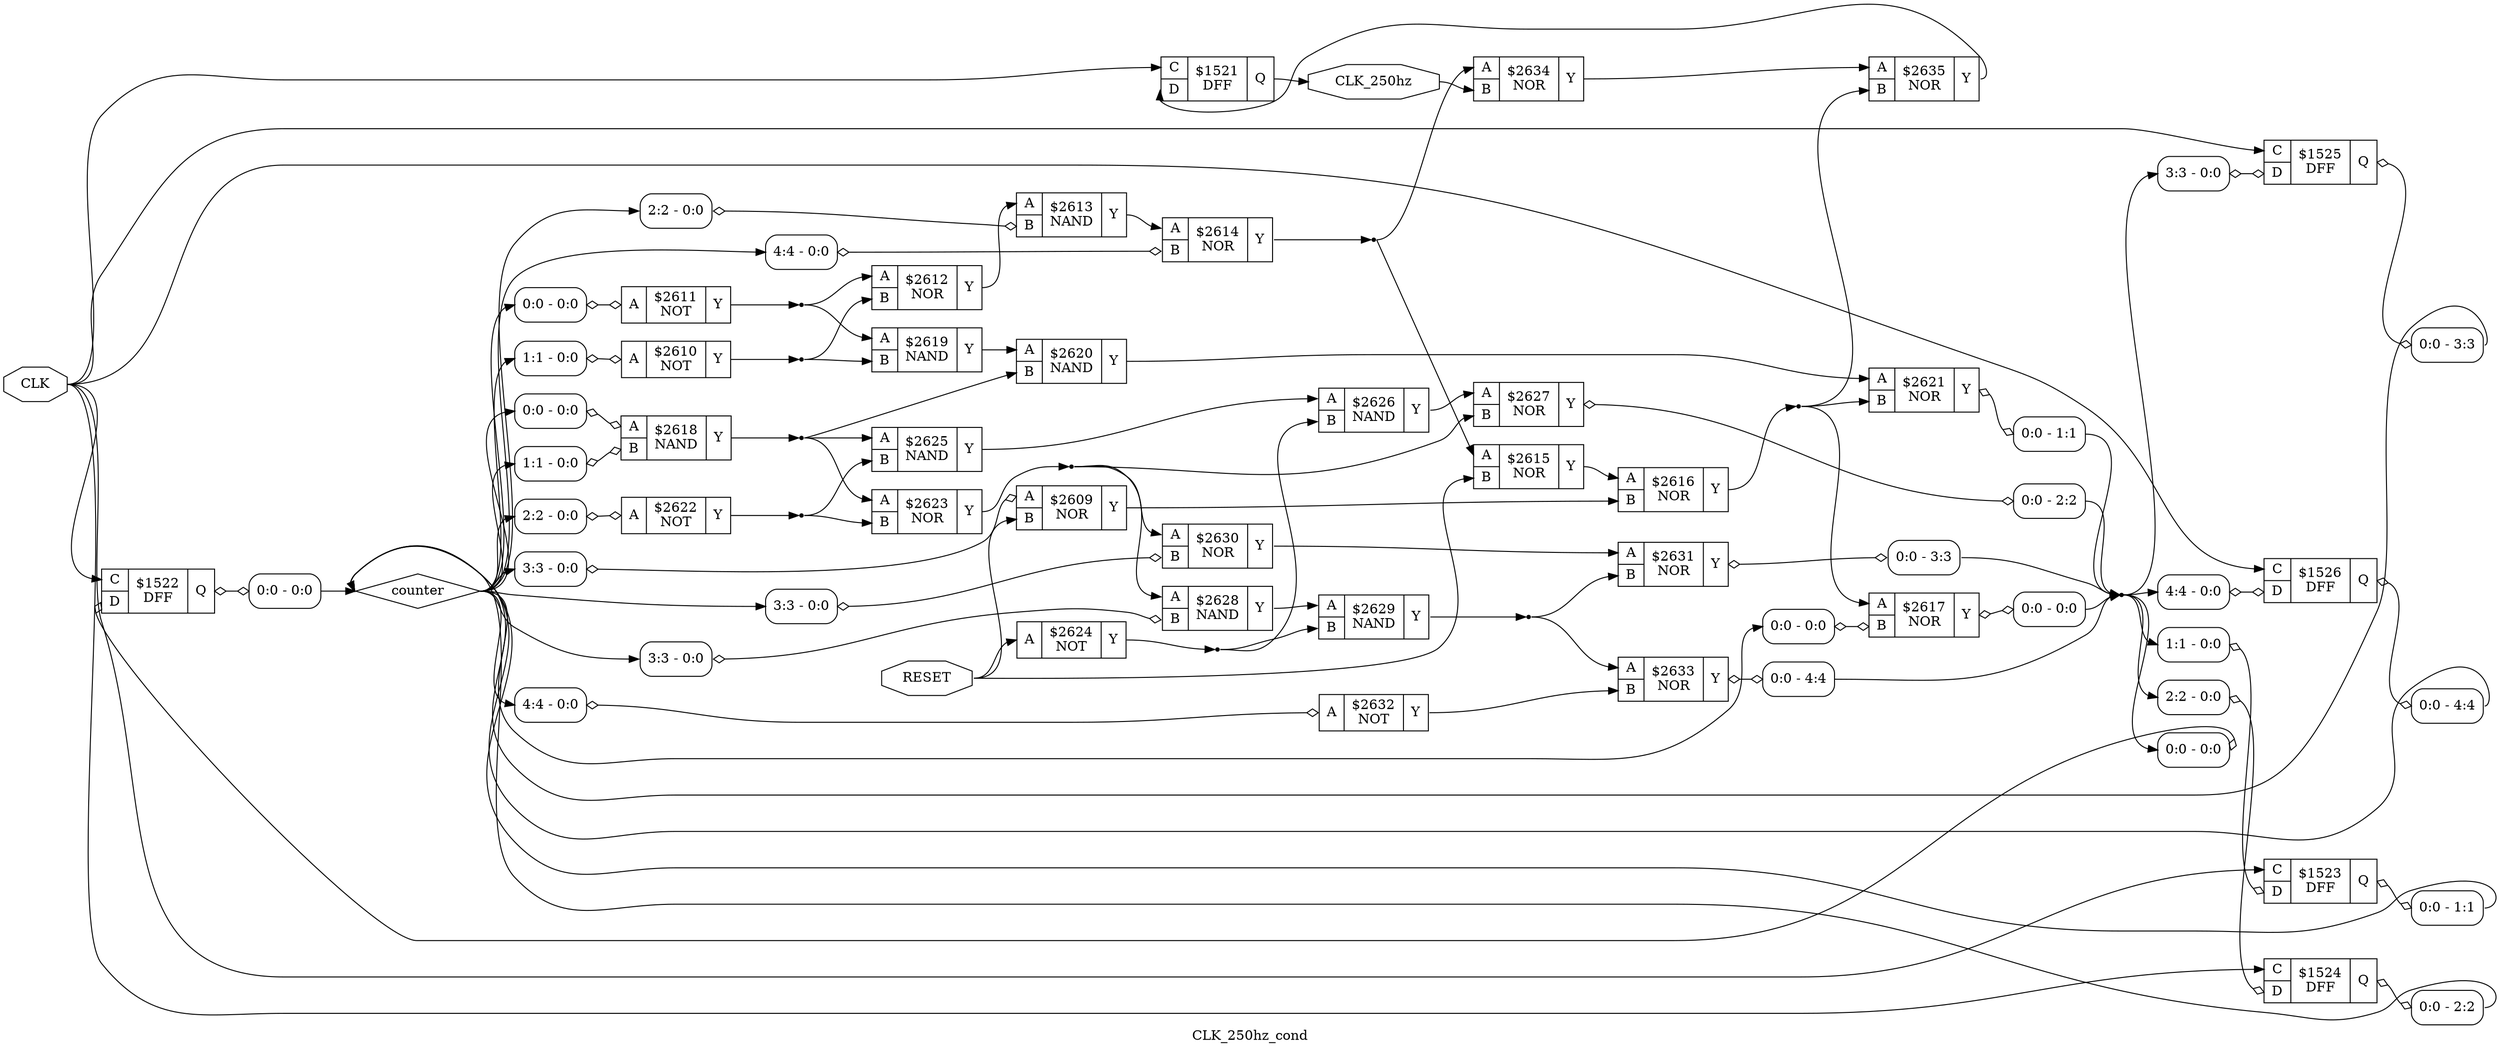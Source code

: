 digraph "CLK_250hz_cond" {
label="CLK_250hz_cond";
rankdir="LR";
remincross=true;
n25 [ shape=octagon, label="CLK", color="black", fontcolor="black" ];
n26 [ shape=octagon, label="CLK_250hz", color="black", fontcolor="black" ];
n27 [ shape=octagon, label="RESET", color="black", fontcolor="black" ];
n28 [ shape=diamond, label="counter", color="black", fontcolor="black" ];
c32 [ shape=record, label="{{<p29> A|<p30> B}|$2609\nNOR|{<p31> Y}}" ];
x0 [ shape=record, style=rounded, label="<s0> 3:3 - 0:0 " ];
x0:e -> c32:p29:w [arrowhead=odiamond, arrowtail=odiamond, dir=both, color="black", label=""];
c33 [ shape=record, label="{{<p29> A}|$2610\nNOT|{<p31> Y}}" ];
x1 [ shape=record, style=rounded, label="<s0> 1:1 - 0:0 " ];
x1:e -> c33:p29:w [arrowhead=odiamond, arrowtail=odiamond, dir=both, color="black", label=""];
c34 [ shape=record, label="{{<p29> A}|$2611\nNOT|{<p31> Y}}" ];
x2 [ shape=record, style=rounded, label="<s0> 0:0 - 0:0 " ];
x2:e -> c34:p29:w [arrowhead=odiamond, arrowtail=odiamond, dir=both, color="black", label=""];
c35 [ shape=record, label="{{<p29> A|<p30> B}|$2612\nNOR|{<p31> Y}}" ];
c36 [ shape=record, label="{{<p29> A|<p30> B}|$2613\nNAND|{<p31> Y}}" ];
x3 [ shape=record, style=rounded, label="<s0> 2:2 - 0:0 " ];
x3:e -> c36:p30:w [arrowhead=odiamond, arrowtail=odiamond, dir=both, color="black", label=""];
c37 [ shape=record, label="{{<p29> A|<p30> B}|$2614\nNOR|{<p31> Y}}" ];
x4 [ shape=record, style=rounded, label="<s0> 4:4 - 0:0 " ];
x4:e -> c37:p30:w [arrowhead=odiamond, arrowtail=odiamond, dir=both, color="black", label=""];
c38 [ shape=record, label="{{<p29> A|<p30> B}|$2615\nNOR|{<p31> Y}}" ];
c39 [ shape=record, label="{{<p29> A|<p30> B}|$2616\nNOR|{<p31> Y}}" ];
c40 [ shape=record, label="{{<p29> A|<p30> B}|$2617\nNOR|{<p31> Y}}" ];
x5 [ shape=record, style=rounded, label="<s0> 0:0 - 0:0 " ];
x5:e -> c40:p30:w [arrowhead=odiamond, arrowtail=odiamond, dir=both, color="black", label=""];
x6 [ shape=record, style=rounded, label="<s0> 0:0 - 0:0 " ];
c40:p31:e -> x6:w [arrowhead=odiamond, arrowtail=odiamond, dir=both, color="black", label=""];
c41 [ shape=record, label="{{<p29> A|<p30> B}|$2618\nNAND|{<p31> Y}}" ];
x7 [ shape=record, style=rounded, label="<s0> 0:0 - 0:0 " ];
x7:e -> c41:p29:w [arrowhead=odiamond, arrowtail=odiamond, dir=both, color="black", label=""];
x8 [ shape=record, style=rounded, label="<s0> 1:1 - 0:0 " ];
x8:e -> c41:p30:w [arrowhead=odiamond, arrowtail=odiamond, dir=both, color="black", label=""];
c42 [ shape=record, label="{{<p29> A|<p30> B}|$2619\nNAND|{<p31> Y}}" ];
c43 [ shape=record, label="{{<p29> A|<p30> B}|$2620\nNAND|{<p31> Y}}" ];
c44 [ shape=record, label="{{<p29> A|<p30> B}|$2621\nNOR|{<p31> Y}}" ];
x9 [ shape=record, style=rounded, label="<s0> 0:0 - 1:1 " ];
c44:p31:e -> x9:w [arrowhead=odiamond, arrowtail=odiamond, dir=both, color="black", label=""];
c45 [ shape=record, label="{{<p29> A}|$2622\nNOT|{<p31> Y}}" ];
x10 [ shape=record, style=rounded, label="<s0> 2:2 - 0:0 " ];
x10:e -> c45:p29:w [arrowhead=odiamond, arrowtail=odiamond, dir=both, color="black", label=""];
c46 [ shape=record, label="{{<p29> A|<p30> B}|$2623\nNOR|{<p31> Y}}" ];
c47 [ shape=record, label="{{<p29> A}|$2624\nNOT|{<p31> Y}}" ];
c48 [ shape=record, label="{{<p29> A|<p30> B}|$2625\nNAND|{<p31> Y}}" ];
c49 [ shape=record, label="{{<p29> A|<p30> B}|$2626\nNAND|{<p31> Y}}" ];
c50 [ shape=record, label="{{<p29> A|<p30> B}|$2627\nNOR|{<p31> Y}}" ];
x11 [ shape=record, style=rounded, label="<s0> 0:0 - 2:2 " ];
c50:p31:e -> x11:w [arrowhead=odiamond, arrowtail=odiamond, dir=both, color="black", label=""];
c51 [ shape=record, label="{{<p29> A|<p30> B}|$2628\nNAND|{<p31> Y}}" ];
x12 [ shape=record, style=rounded, label="<s0> 3:3 - 0:0 " ];
x12:e -> c51:p30:w [arrowhead=odiamond, arrowtail=odiamond, dir=both, color="black", label=""];
c52 [ shape=record, label="{{<p29> A|<p30> B}|$2629\nNAND|{<p31> Y}}" ];
c53 [ shape=record, label="{{<p29> A|<p30> B}|$2630\nNOR|{<p31> Y}}" ];
x13 [ shape=record, style=rounded, label="<s0> 3:3 - 0:0 " ];
x13:e -> c53:p30:w [arrowhead=odiamond, arrowtail=odiamond, dir=both, color="black", label=""];
c54 [ shape=record, label="{{<p29> A|<p30> B}|$2631\nNOR|{<p31> Y}}" ];
x14 [ shape=record, style=rounded, label="<s0> 0:0 - 3:3 " ];
c54:p31:e -> x14:w [arrowhead=odiamond, arrowtail=odiamond, dir=both, color="black", label=""];
c55 [ shape=record, label="{{<p29> A}|$2632\nNOT|{<p31> Y}}" ];
x15 [ shape=record, style=rounded, label="<s0> 4:4 - 0:0 " ];
x15:e -> c55:p29:w [arrowhead=odiamond, arrowtail=odiamond, dir=both, color="black", label=""];
c56 [ shape=record, label="{{<p29> A|<p30> B}|$2633\nNOR|{<p31> Y}}" ];
x16 [ shape=record, style=rounded, label="<s0> 0:0 - 4:4 " ];
c56:p31:e -> x16:w [arrowhead=odiamond, arrowtail=odiamond, dir=both, color="black", label=""];
c57 [ shape=record, label="{{<p29> A|<p30> B}|$2634\nNOR|{<p31> Y}}" ];
c58 [ shape=record, label="{{<p29> A|<p30> B}|$2635\nNOR|{<p31> Y}}" ];
c62 [ shape=record, label="{{<p59> C|<p60> D}|$1521\nDFF|{<p61> Q}}" ];
c63 [ shape=record, label="{{<p59> C|<p60> D}|$1522\nDFF|{<p61> Q}}" ];
x17 [ shape=record, style=rounded, label="<s0> 0:0 - 0:0 " ];
x17:e -> c63:p60:w [arrowhead=odiamond, arrowtail=odiamond, dir=both, color="black", label=""];
x18 [ shape=record, style=rounded, label="<s0> 0:0 - 0:0 " ];
c63:p61:e -> x18:w [arrowhead=odiamond, arrowtail=odiamond, dir=both, color="black", label=""];
c64 [ shape=record, label="{{<p59> C|<p60> D}|$1523\nDFF|{<p61> Q}}" ];
x19 [ shape=record, style=rounded, label="<s0> 1:1 - 0:0 " ];
x19:e -> c64:p60:w [arrowhead=odiamond, arrowtail=odiamond, dir=both, color="black", label=""];
x20 [ shape=record, style=rounded, label="<s0> 0:0 - 1:1 " ];
c64:p61:e -> x20:w [arrowhead=odiamond, arrowtail=odiamond, dir=both, color="black", label=""];
c65 [ shape=record, label="{{<p59> C|<p60> D}|$1524\nDFF|{<p61> Q}}" ];
x21 [ shape=record, style=rounded, label="<s0> 2:2 - 0:0 " ];
x21:e -> c65:p60:w [arrowhead=odiamond, arrowtail=odiamond, dir=both, color="black", label=""];
x22 [ shape=record, style=rounded, label="<s0> 0:0 - 2:2 " ];
c65:p61:e -> x22:w [arrowhead=odiamond, arrowtail=odiamond, dir=both, color="black", label=""];
c66 [ shape=record, label="{{<p59> C|<p60> D}|$1525\nDFF|{<p61> Q}}" ];
x23 [ shape=record, style=rounded, label="<s0> 3:3 - 0:0 " ];
x23:e -> c66:p60:w [arrowhead=odiamond, arrowtail=odiamond, dir=both, color="black", label=""];
x24 [ shape=record, style=rounded, label="<s0> 0:0 - 3:3 " ];
c66:p61:e -> x24:w [arrowhead=odiamond, arrowtail=odiamond, dir=both, color="black", label=""];
c67 [ shape=record, label="{{<p59> C|<p60> D}|$1526\nDFF|{<p61> Q}}" ];
x25 [ shape=record, style=rounded, label="<s0> 4:4 - 0:0 " ];
x25:e -> c67:p60:w [arrowhead=odiamond, arrowtail=odiamond, dir=both, color="black", label=""];
x26 [ shape=record, style=rounded, label="<s0> 0:0 - 4:4 " ];
c67:p61:e -> x26:w [arrowhead=odiamond, arrowtail=odiamond, dir=both, color="black", label=""];
c38:p31:e -> c39:p29:w [color="black", label=""];
n11 [ shape=point ];
c39:p31:e -> n11:w [color="black", label=""];
n11:e -> c40:p29:w [color="black", label=""];
n11:e -> c44:p30:w [color="black", label=""];
n11:e -> c58:p30:w [color="black", label=""];
n12 [ shape=point ];
c41:p31:e -> n12:w [color="black", label=""];
n12:e -> c43:p30:w [color="black", label=""];
n12:e -> c46:p29:w [color="black", label=""];
n12:e -> c48:p29:w [color="black", label=""];
c42:p31:e -> c43:p29:w [color="black", label=""];
c43:p31:e -> c44:p29:w [color="black", label=""];
n15 [ shape=point ];
c45:p31:e -> n15:w [color="black", label=""];
n15:e -> c46:p30:w [color="black", label=""];
n15:e -> c48:p30:w [color="black", label=""];
n16 [ shape=point ];
c46:p31:e -> n16:w [color="black", label=""];
n16:e -> c50:p30:w [color="black", label=""];
n16:e -> c51:p29:w [color="black", label=""];
n16:e -> c53:p29:w [color="black", label=""];
n17 [ shape=point ];
c47:p31:e -> n17:w [color="black", label=""];
n17:e -> c49:p30:w [color="black", label=""];
n17:e -> c52:p30:w [color="black", label=""];
c48:p31:e -> c49:p29:w [color="black", label=""];
c49:p31:e -> c50:p29:w [color="black", label=""];
c58:p31:e -> c62:p60:w [color="black", label=""];
c51:p31:e -> c52:p29:w [color="black", label=""];
n21 [ shape=point ];
c52:p31:e -> n21:w [color="black", label=""];
n21:e -> c54:p30:w [color="black", label=""];
n21:e -> c56:p29:w [color="black", label=""];
c53:p31:e -> c54:p29:w [color="black", label=""];
c55:p31:e -> c56:p30:w [color="black", label=""];
c57:p31:e -> c58:p29:w [color="black", label=""];
n25:e -> c62:p59:w [color="black", label=""];
n25:e -> c63:p59:w [color="black", label=""];
n25:e -> c64:p59:w [color="black", label=""];
n25:e -> c65:p59:w [color="black", label=""];
n25:e -> c66:p59:w [color="black", label=""];
n25:e -> c67:p59:w [color="black", label=""];
c62:p61:e -> n26:w [color="black", label=""];
n26:e -> c57:p30:w [color="black", label=""];
n27:e -> c32:p30:w [color="black", label=""];
n27:e -> c38:p30:w [color="black", label=""];
n27:e -> c47:p29:w [color="black", label=""];
x18:s0:e -> n28:w [color="black", label=""];
x20:s0:e -> n28:w [color="black", label=""];
x22:s0:e -> n28:w [color="black", label=""];
x24:s0:e -> n28:w [color="black", label=""];
x26:s0:e -> n28:w [color="black", label=""];
n28:e -> x0:s0:w [color="black", label=""];
n28:e -> x10:s0:w [color="black", label=""];
n28:e -> x12:s0:w [color="black", label=""];
n28:e -> x13:s0:w [color="black", label=""];
n28:e -> x15:s0:w [color="black", label=""];
n28:e -> x1:s0:w [color="black", label=""];
n28:e -> x2:s0:w [color="black", label=""];
n28:e -> x3:s0:w [color="black", label=""];
n28:e -> x4:s0:w [color="black", label=""];
n28:e -> x5:s0:w [color="black", label=""];
n28:e -> x7:s0:w [color="black", label=""];
n28:e -> x8:s0:w [color="black", label=""];
n3 [ shape=point ];
x11:s0:e -> n3:w [color="black", label=""];
x14:s0:e -> n3:w [color="black", label=""];
x16:s0:e -> n3:w [color="black", label=""];
x6:s0:e -> n3:w [color="black", label=""];
x9:s0:e -> n3:w [color="black", label=""];
n3:e -> x17:s0:w [color="black", label=""];
n3:e -> x19:s0:w [color="black", label=""];
n3:e -> x21:s0:w [color="black", label=""];
n3:e -> x23:s0:w [color="black", label=""];
n3:e -> x25:s0:w [color="black", label=""];
c32:p31:e -> c39:p30:w [color="black", label=""];
n5 [ shape=point ];
c33:p31:e -> n5:w [color="black", label=""];
n5:e -> c35:p30:w [color="black", label=""];
n5:e -> c42:p30:w [color="black", label=""];
n6 [ shape=point ];
c34:p31:e -> n6:w [color="black", label=""];
n6:e -> c35:p29:w [color="black", label=""];
n6:e -> c42:p29:w [color="black", label=""];
c35:p31:e -> c36:p29:w [color="black", label=""];
c36:p31:e -> c37:p29:w [color="black", label=""];
n9 [ shape=point ];
c37:p31:e -> n9:w [color="black", label=""];
n9:e -> c38:p29:w [color="black", label=""];
n9:e -> c57:p29:w [color="black", label=""];
}
digraph "bytestripingRX" {
label="bytestripingRX";
rankdir="LR";
remincross=true;
n2 [ shape=octagon, label="clk", color="black", fontcolor="black" ];
n3 [ shape=octagon, label="data", color="black", fontcolor="black" ];
n4 [ shape=octagon, label="data_in0", color="black", fontcolor="black" ];
n5 [ shape=octagon, label="data_in1", color="black", fontcolor="black" ];
n6 [ shape=octagon, label="data_in2", color="black", fontcolor="black" ];
n7 [ shape=octagon, label="data_in3", color="black", fontcolor="black" ];
n8 [ shape=octagon, label="reset", color="black", fontcolor="black" ];
n9 [ shape=octagon, label="valid", color="black", fontcolor="black" ];
v0 [ label="8'00000000" ];
x1 [shape=box, style=rounded, label="BUF"];
x1:e:e -> n3:w [color="black", style="setlinewidth(3)", label=""];
v0:e -> x1:w:w [color="black", style="setlinewidth(3)", label=""];
}
digraph "bytestripingTX" {
label="bytestripingTX";
rankdir="LR";
remincross=true;
n2 [ shape=octagon, label="clk", color="black", fontcolor="black" ];
n3 [ shape=octagon, label="data", color="black", fontcolor="black" ];
n4 [ shape=octagon, label="data_out0", color="black", fontcolor="black" ];
n5 [ shape=octagon, label="data_out1", color="black", fontcolor="black" ];
n6 [ shape=octagon, label="data_out2", color="black", fontcolor="black" ];
n7 [ shape=octagon, label="data_out3", color="black", fontcolor="black" ];
n8 [ shape=octagon, label="reset", color="black", fontcolor="black" ];
n9 [ shape=octagon, label="valid", color="black", fontcolor="black" ];
v0 [ label="8'00000000" ];
x1 [shape=box, style=rounded, label="BUF"];
v2 [ label="8'00000000" ];
x3 [shape=box, style=rounded, label="BUF"];
v4 [ label="8'00000000" ];
x5 [shape=box, style=rounded, label="BUF"];
v6 [ label="8'00000000" ];
x7 [shape=box, style=rounded, label="BUF"];
x1:e:e -> n4:w [color="black", style="setlinewidth(3)", label=""];
x3:e:e -> n5:w [color="black", style="setlinewidth(3)", label=""];
x5:e:e -> n6:w [color="black", style="setlinewidth(3)", label=""];
x7:e:e -> n7:w [color="black", style="setlinewidth(3)", label=""];
v0:e -> x1:w:w [color="black", style="setlinewidth(3)", label=""];
v2:e -> x3:w:w [color="black", style="setlinewidth(3)", label=""];
v4:e -> x5:w:w [color="black", style="setlinewidth(3)", label=""];
v6:e -> x7:w:w [color="black", style="setlinewidth(3)", label=""];
}
digraph "demux" {
label="demux";
rankdir="LR";
remincross=true;
n50 [ shape=octagon, label="CLK", color="black", fontcolor="black" ];
n51 [ shape=octagon, label="DATA", color="black", fontcolor="black" ];
n52 [ shape=octagon, label="Rx_buffer", color="black", fontcolor="black" ];
n53 [ shape=octagon, label="VALID", color="black", fontcolor="black" ];
n54 [ shape=octagon, label="VALID_OUT", color="black", fontcolor="black" ];
c57 [ shape=record, label="{{<p55> A}|$2639\nNOT|{<p56> Y}}" ];
c58 [ shape=record, label="{{<p55> A}|$2640\nNOT|{<p56> Y}}" ];
x0 [ shape=record, style=rounded, label="<s0> 2:2 - 0:0 " ];
x0:e -> c58:p55:w [arrowhead=odiamond, arrowtail=odiamond, dir=both, color="black", label=""];
c59 [ shape=record, label="{{<p55> A}|$2641\nNOT|{<p56> Y}}" ];
x1 [ shape=record, style=rounded, label="<s0> 3:3 - 0:0 " ];
x1:e -> c59:p55:w [arrowhead=odiamond, arrowtail=odiamond, dir=both, color="black", label=""];
c61 [ shape=record, label="{{<p55> A|<p60> B}|$2642\nNAND|{<p56> Y}}" ];
c62 [ shape=record, label="{{<p55> A}|$2643\nNOT|{<p56> Y}}" ];
x2 [ shape=record, style=rounded, label="<s0> 7:7 - 0:0 " ];
x2:e -> c62:p55:w [arrowhead=odiamond, arrowtail=odiamond, dir=both, color="black", label=""];
c63 [ shape=record, label="{{<p55> A|<p60> B}|$2644\nNOR|{<p56> Y}}" ];
x3 [ shape=record, style=rounded, label="<s0> 0:0 - 0:0 " ];
x3:e -> c63:p60:w [arrowhead=odiamond, arrowtail=odiamond, dir=both, color="black", label=""];
c64 [ shape=record, label="{{<p55> A|<p60> B}|$2645\nNAND|{<p56> Y}}" ];
x4 [ shape=record, style=rounded, label="<s0> 6:6 - 0:0 " ];
x4:e -> c64:p55:w [arrowhead=odiamond, arrowtail=odiamond, dir=both, color="black", label=""];
x5 [ shape=record, style=rounded, label="<s0> 4:4 - 0:0 " ];
x5:e -> c64:p60:w [arrowhead=odiamond, arrowtail=odiamond, dir=both, color="black", label=""];
c65 [ shape=record, label="{{<p55> A|<p60> B}|$2646\nNOR|{<p56> Y}}" ];
c66 [ shape=record, label="{{<p55> A|<p60> B}|$2647\nNAND|{<p56> Y}}" ];
c67 [ shape=record, label="{{<p55> A|<p60> B}|$2648\nNAND|{<p56> Y}}" ];
x6 [ shape=record, style=rounded, label="<s0> 3:3 - 0:0 " ];
x6:e -> c67:p55:w [arrowhead=odiamond, arrowtail=odiamond, dir=both, color="black", label=""];
x7 [ shape=record, style=rounded, label="<s0> 2:2 - 0:0 " ];
x7:e -> c67:p60:w [arrowhead=odiamond, arrowtail=odiamond, dir=both, color="black", label=""];
c68 [ shape=record, label="{{<p55> A|<p60> B}|$2649\nNAND|{<p56> Y}}" ];
x8 [ shape=record, style=rounded, label="<s0> 0:0 - 0:0 " ];
x8:e -> c68:p55:w [arrowhead=odiamond, arrowtail=odiamond, dir=both, color="black", label=""];
x9 [ shape=record, style=rounded, label="<s0> 1:1 - 0:0 " ];
x9:e -> c68:p60:w [arrowhead=odiamond, arrowtail=odiamond, dir=both, color="black", label=""];
c69 [ shape=record, label="{{<p55> A|<p60> B}|$2650\nNAND|{<p56> Y}}" ];
c70 [ shape=record, label="{{<p55> A}|$2651\nNOT|{<p56> Y}}" ];
x10 [ shape=record, style=rounded, label="<s0> 0:0 - 0:0 " ];
x10:e -> c70:p55:w [arrowhead=odiamond, arrowtail=odiamond, dir=both, color="black", label=""];
c71 [ shape=record, label="{{<p55> A}|$2652\nNOT|{<p56> Y}}" ];
x11 [ shape=record, style=rounded, label="<s0> 5:5 - 0:0 " ];
x11:e -> c71:p55:w [arrowhead=odiamond, arrowtail=odiamond, dir=both, color="black", label=""];
c72 [ shape=record, label="{{<p55> A|<p60> B}|$2653\nNOR|{<p56> Y}}" ];
c73 [ shape=record, label="{{<p55> A|<p60> B}|$2654\nNOR|{<p56> Y}}" ];
c74 [ shape=record, label="{{<p55> A}|$2655\nNOT|{<p56> Y}}" ];
x12 [ shape=record, style=rounded, label="<s0> 1:1 - 0:0 " ];
x12:e -> c74:p55:w [arrowhead=odiamond, arrowtail=odiamond, dir=both, color="black", label=""];
c75 [ shape=record, label="{{<p55> A|<p60> B}|$2656\nNOR|{<p56> Y}}" ];
c76 [ shape=record, label="{{<p55> A|<p60> B}|$2657\nNOR|{<p56> Y}}" ];
c77 [ shape=record, label="{{<p55> A|<p60> B}|$2658\nNAND|{<p56> Y}}" ];
c78 [ shape=record, label="{{<p55> A|<p60> B}|$2659\nNOR|{<p56> Y}}" ];
c79 [ shape=record, label="{{<p55> A|<p60> B}|$2660\nNOR|{<p56> Y}}" ];
c80 [ shape=record, label="{{<p55> A|<p60> B}|$2661\nNAND|{<p56> Y}}" ];
x13 [ shape=record, style=rounded, label="<s0> 0:0 - 0:0 " ];
x13:e -> c80:p60:w [arrowhead=odiamond, arrowtail=odiamond, dir=both, color="black", label=""];
c81 [ shape=record, label="{{<p55> A}|$2662\nNOT|{<p56> Y}}" ];
c82 [ shape=record, label="{{<p55> A|<p60> B}|$2663\nNOR|{<p56> Y}}" ];
c83 [ shape=record, label="{{<p55> A|<p60> B}|$2664\nNAND|{<p56> Y}}" ];
x14 [ shape=record, style=rounded, label="<s0> 1:1 - 0:0 " ];
x14:e -> c83:p60:w [arrowhead=odiamond, arrowtail=odiamond, dir=both, color="black", label=""];
c84 [ shape=record, label="{{<p55> A|<p60> B}|$2665\nNAND|{<p56> Y}}" ];
c85 [ shape=record, label="{{<p55> A|<p60> B}|$2666\nNOR|{<p56> Y}}" ];
c86 [ shape=record, label="{{<p55> A|<p60> B}|$2667\nNAND|{<p56> Y}}" ];
c87 [ shape=record, label="{{<p55> A|<p60> B}|$2668\nNAND|{<p56> Y}}" ];
c88 [ shape=record, label="{{<p55> A|<p60> B}|$2669\nNAND|{<p56> Y}}" ];
x15 [ shape=record, style=rounded, label="<s0> 0:0 - 0:0 " ];
x15:e -> c88:p60:w [arrowhead=odiamond, arrowtail=odiamond, dir=both, color="black", label=""];
c89 [ shape=record, label="{{<p55> A|<p60> B}|$2670\nNAND|{<p56> Y}}" ];
x16 [ shape=record, style=rounded, label="<s0> 0:0 - 0:0 " ];
c89:p56:e -> x16:w [arrowhead=odiamond, arrowtail=odiamond, dir=both, color="black", label=""];
c90 [ shape=record, label="{{<p55> A|<p60> B}|$2671\nNAND|{<p56> Y}}" ];
x17 [ shape=record, style=rounded, label="<s0> 1:1 - 0:0 " ];
x17:e -> c90:p60:w [arrowhead=odiamond, arrowtail=odiamond, dir=both, color="black", label=""];
c91 [ shape=record, label="{{<p55> A|<p60> B}|$2672\nNAND|{<p56> Y}}" ];
x18 [ shape=record, style=rounded, label="<s0> 1:1 - 0:0 " ];
x18:e -> c91:p60:w [arrowhead=odiamond, arrowtail=odiamond, dir=both, color="black", label=""];
c92 [ shape=record, label="{{<p55> A|<p60> B}|$2673\nNAND|{<p56> Y}}" ];
x19 [ shape=record, style=rounded, label="<s0> 0:0 - 1:1 " ];
c92:p56:e -> x19:w [arrowhead=odiamond, arrowtail=odiamond, dir=both, color="black", label=""];
c93 [ shape=record, label="{{<p55> A|<p60> B}|$2674\nNAND|{<p56> Y}}" ];
x20 [ shape=record, style=rounded, label="<s0> 2:2 - 0:0 " ];
x20:e -> c93:p60:w [arrowhead=odiamond, arrowtail=odiamond, dir=both, color="black", label=""];
c94 [ shape=record, label="{{<p55> A|<p60> B}|$2675\nNAND|{<p56> Y}}" ];
x21 [ shape=record, style=rounded, label="<s0> 2:2 - 0:0 " ];
x21:e -> c94:p60:w [arrowhead=odiamond, arrowtail=odiamond, dir=both, color="black", label=""];
c95 [ shape=record, label="{{<p55> A|<p60> B}|$2676\nNAND|{<p56> Y}}" ];
x22 [ shape=record, style=rounded, label="<s0> 0:0 - 2:2 " ];
c95:p56:e -> x22:w [arrowhead=odiamond, arrowtail=odiamond, dir=both, color="black", label=""];
c96 [ shape=record, label="{{<p55> A|<p60> B}|$2677\nNAND|{<p56> Y}}" ];
x23 [ shape=record, style=rounded, label="<s0> 3:3 - 0:0 " ];
x23:e -> c96:p60:w [arrowhead=odiamond, arrowtail=odiamond, dir=both, color="black", label=""];
c97 [ shape=record, label="{{<p55> A|<p60> B}|$2678\nNAND|{<p56> Y}}" ];
x24 [ shape=record, style=rounded, label="<s0> 3:3 - 0:0 " ];
x24:e -> c97:p60:w [arrowhead=odiamond, arrowtail=odiamond, dir=both, color="black", label=""];
c98 [ shape=record, label="{{<p55> A|<p60> B}|$2679\nNAND|{<p56> Y}}" ];
x25 [ shape=record, style=rounded, label="<s0> 0:0 - 3:3 " ];
c98:p56:e -> x25:w [arrowhead=odiamond, arrowtail=odiamond, dir=both, color="black", label=""];
c99 [ shape=record, label="{{<p55> A|<p60> B}|$2680\nNAND|{<p56> Y}}" ];
x26 [ shape=record, style=rounded, label="<s0> 4:4 - 0:0 " ];
x26:e -> c99:p60:w [arrowhead=odiamond, arrowtail=odiamond, dir=both, color="black", label=""];
c100 [ shape=record, label="{{<p55> A|<p60> B}|$2681\nNAND|{<p56> Y}}" ];
x27 [ shape=record, style=rounded, label="<s0> 4:4 - 0:0 " ];
x27:e -> c100:p60:w [arrowhead=odiamond, arrowtail=odiamond, dir=both, color="black", label=""];
c101 [ shape=record, label="{{<p55> A|<p60> B}|$2682\nNAND|{<p56> Y}}" ];
x28 [ shape=record, style=rounded, label="<s0> 0:0 - 4:4 " ];
c101:p56:e -> x28:w [arrowhead=odiamond, arrowtail=odiamond, dir=both, color="black", label=""];
c102 [ shape=record, label="{{<p55> A|<p60> B}|$2683\nNAND|{<p56> Y}}" ];
x29 [ shape=record, style=rounded, label="<s0> 5:5 - 0:0 " ];
x29:e -> c102:p60:w [arrowhead=odiamond, arrowtail=odiamond, dir=both, color="black", label=""];
c103 [ shape=record, label="{{<p55> A|<p60> B}|$2684\nNAND|{<p56> Y}}" ];
x30 [ shape=record, style=rounded, label="<s0> 5:5 - 0:0 " ];
x30:e -> c103:p60:w [arrowhead=odiamond, arrowtail=odiamond, dir=both, color="black", label=""];
c104 [ shape=record, label="{{<p55> A|<p60> B}|$2685\nNAND|{<p56> Y}}" ];
x31 [ shape=record, style=rounded, label="<s0> 0:0 - 5:5 " ];
c104:p56:e -> x31:w [arrowhead=odiamond, arrowtail=odiamond, dir=both, color="black", label=""];
c105 [ shape=record, label="{{<p55> A|<p60> B}|$2686\nNAND|{<p56> Y}}" ];
x32 [ shape=record, style=rounded, label="<s0> 6:6 - 0:0 " ];
x32:e -> c105:p60:w [arrowhead=odiamond, arrowtail=odiamond, dir=both, color="black", label=""];
c106 [ shape=record, label="{{<p55> A|<p60> B}|$2687\nNAND|{<p56> Y}}" ];
x33 [ shape=record, style=rounded, label="<s0> 6:6 - 0:0 " ];
x33:e -> c106:p60:w [arrowhead=odiamond, arrowtail=odiamond, dir=both, color="black", label=""];
c107 [ shape=record, label="{{<p55> A|<p60> B}|$2688\nNAND|{<p56> Y}}" ];
x34 [ shape=record, style=rounded, label="<s0> 0:0 - 6:6 " ];
c107:p56:e -> x34:w [arrowhead=odiamond, arrowtail=odiamond, dir=both, color="black", label=""];
c108 [ shape=record, label="{{<p55> A|<p60> B}|$2689\nNAND|{<p56> Y}}" ];
x35 [ shape=record, style=rounded, label="<s0> 7:7 - 0:0 " ];
x35:e -> c108:p60:w [arrowhead=odiamond, arrowtail=odiamond, dir=both, color="black", label=""];
c109 [ shape=record, label="{{<p55> A|<p60> B}|$2690\nNAND|{<p56> Y}}" ];
x36 [ shape=record, style=rounded, label="<s0> 7:7 - 0:0 " ];
x36:e -> c109:p60:w [arrowhead=odiamond, arrowtail=odiamond, dir=both, color="black", label=""];
c110 [ shape=record, label="{{<p55> A|<p60> B}|$2691\nNAND|{<p56> Y}}" ];
x37 [ shape=record, style=rounded, label="<s0> 0:0 - 7:7 " ];
c110:p56:e -> x37:w [arrowhead=odiamond, arrowtail=odiamond, dir=both, color="black", label=""];
c111 [ shape=record, label="{{<p55> A|<p60> B}|$2692\nNAND|{<p56> Y}}" ];
c112 [ shape=record, label="{{<p55> A|<p60> B}|$2693\nNAND|{<p56> Y}}" ];
c116 [ shape=record, label="{{<p113> C|<p114> D}|$2592\nDFF|{<p115> Q}}" ];
x38 [ shape=record, style=rounded, label="<s0> 0:0 - 0:0 " ];
x38:e -> c116:p114:w [arrowhead=odiamond, arrowtail=odiamond, dir=both, color="black", label=""];
x39 [ shape=record, style=rounded, label="<s0> 0:0 - 0:0 " ];
c116:p115:e -> x39:w [arrowhead=odiamond, arrowtail=odiamond, dir=both, color="black", label=""];
c117 [ shape=record, label="{{<p113> C|<p114> D}|$2593\nDFF|{<p115> Q}}" ];
x40 [ shape=record, style=rounded, label="<s0> 1:1 - 0:0 " ];
x40:e -> c117:p114:w [arrowhead=odiamond, arrowtail=odiamond, dir=both, color="black", label=""];
x41 [ shape=record, style=rounded, label="<s0> 0:0 - 1:1 " ];
c117:p115:e -> x41:w [arrowhead=odiamond, arrowtail=odiamond, dir=both, color="black", label=""];
c118 [ shape=record, label="{{<p113> C|<p114> D}|$2594\nDFF|{<p115> Q}}" ];
x42 [ shape=record, style=rounded, label="<s0> 2:2 - 0:0 " ];
x42:e -> c118:p114:w [arrowhead=odiamond, arrowtail=odiamond, dir=both, color="black", label=""];
x43 [ shape=record, style=rounded, label="<s0> 0:0 - 2:2 " ];
c118:p115:e -> x43:w [arrowhead=odiamond, arrowtail=odiamond, dir=both, color="black", label=""];
c119 [ shape=record, label="{{<p113> C|<p114> D}|$2595\nDFF|{<p115> Q}}" ];
x44 [ shape=record, style=rounded, label="<s0> 3:3 - 0:0 " ];
x44:e -> c119:p114:w [arrowhead=odiamond, arrowtail=odiamond, dir=both, color="black", label=""];
x45 [ shape=record, style=rounded, label="<s0> 0:0 - 3:3 " ];
c119:p115:e -> x45:w [arrowhead=odiamond, arrowtail=odiamond, dir=both, color="black", label=""];
c120 [ shape=record, label="{{<p113> C|<p114> D}|$2596\nDFF|{<p115> Q}}" ];
x46 [ shape=record, style=rounded, label="<s0> 4:4 - 0:0 " ];
x46:e -> c120:p114:w [arrowhead=odiamond, arrowtail=odiamond, dir=both, color="black", label=""];
x47 [ shape=record, style=rounded, label="<s0> 0:0 - 4:4 " ];
c120:p115:e -> x47:w [arrowhead=odiamond, arrowtail=odiamond, dir=both, color="black", label=""];
c121 [ shape=record, label="{{<p113> C|<p114> D}|$2597\nDFF|{<p115> Q}}" ];
x48 [ shape=record, style=rounded, label="<s0> 5:5 - 0:0 " ];
x48:e -> c121:p114:w [arrowhead=odiamond, arrowtail=odiamond, dir=both, color="black", label=""];
x49 [ shape=record, style=rounded, label="<s0> 0:0 - 5:5 " ];
c121:p115:e -> x49:w [arrowhead=odiamond, arrowtail=odiamond, dir=both, color="black", label=""];
c122 [ shape=record, label="{{<p113> C|<p114> D}|$2598\nDFF|{<p115> Q}}" ];
x50 [ shape=record, style=rounded, label="<s0> 6:6 - 0:0 " ];
x50:e -> c122:p114:w [arrowhead=odiamond, arrowtail=odiamond, dir=both, color="black", label=""];
x51 [ shape=record, style=rounded, label="<s0> 0:0 - 6:6 " ];
c122:p115:e -> x51:w [arrowhead=odiamond, arrowtail=odiamond, dir=both, color="black", label=""];
c123 [ shape=record, label="{{<p113> C|<p114> D}|$2599\nDFF|{<p115> Q}}" ];
x52 [ shape=record, style=rounded, label="<s0> 7:7 - 0:0 " ];
x52:e -> c123:p114:w [arrowhead=odiamond, arrowtail=odiamond, dir=both, color="black", label=""];
x53 [ shape=record, style=rounded, label="<s0> 0:0 - 7:7 " ];
c123:p115:e -> x53:w [arrowhead=odiamond, arrowtail=odiamond, dir=both, color="black", label=""];
c124 [ shape=record, label="{{<p113> C|<p114> D}|$2600\nDFF|{<p115> Q}}" ];
c64:p56:e -> c65:p55:w [color="black", label=""];
c65:p56:e -> c66:p55:w [color="black", label=""];
n12 [ shape=point ];
c66:p56:e -> n12:w [color="black", label=""];
n12:e -> c78:p60:w [color="black", label=""];
n12:e -> c85:p60:w [color="black", label=""];
n13 [ shape=point ];
c67:p56:e -> n13:w [color="black", label=""];
n13:e -> c69:p60:w [color="black", label=""];
n13:e -> c75:p55:w [color="black", label=""];
c68:p56:e -> c69:p55:w [color="black", label=""];
n15 [ shape=point ];
c69:p56:e -> n15:w [color="black", label=""];
n15:e -> c77:p60:w [color="black", label=""];
n15:e -> c84:p60:w [color="black", label=""];
c70:p56:e -> c73:p60:w [color="black", label=""];
c71:p56:e -> c72:p60:w [color="black", label=""];
c72:p56:e -> c73:p55:w [color="black", label=""];
n19 [ shape=point ];
c73:p56:e -> n19:w [color="black", label=""];
n19:e -> c76:p60:w [color="black", label=""];
n19:e -> c81:p55:w [color="black", label=""];
n2 [ shape=point ];
x16:s0:e -> n2:w [color="black", label=""];
x19:s0:e -> n2:w [color="black", label=""];
x22:s0:e -> n2:w [color="black", label=""];
x25:s0:e -> n2:w [color="black", label=""];
x28:s0:e -> n2:w [color="black", label=""];
x31:s0:e -> n2:w [color="black", label=""];
x34:s0:e -> n2:w [color="black", label=""];
x37:s0:e -> n2:w [color="black", label=""];
n2:e -> x38:s0:w [color="black", label=""];
n2:e -> x40:s0:w [color="black", label=""];
n2:e -> x42:s0:w [color="black", label=""];
n2:e -> x44:s0:w [color="black", label=""];
n2:e -> x46:s0:w [color="black", label=""];
n2:e -> x48:s0:w [color="black", label=""];
n2:e -> x50:s0:w [color="black", label=""];
n2:e -> x52:s0:w [color="black", label=""];
c74:p56:e -> c75:p60:w [color="black", label=""];
c75:p56:e -> c76:p55:w [color="black", label=""];
c76:p56:e -> c77:p55:w [color="black", label=""];
c77:p56:e -> c78:p55:w [color="black", label=""];
c78:p56:e -> c79:p55:w [color="black", label=""];
n25 [ shape=point ];
c79:p56:e -> n25:w [color="black", label=""];
n25:e -> c102:p55:w [color="black", label=""];
n25:e -> c105:p55:w [color="black", label=""];
n25:e -> c108:p55:w [color="black", label=""];
n25:e -> c80:p55:w [color="black", label=""];
n25:e -> c90:p55:w [color="black", label=""];
n25:e -> c93:p55:w [color="black", label=""];
n25:e -> c96:p55:w [color="black", label=""];
n25:e -> c99:p55:w [color="black", label=""];
c80:p56:e -> c89:p60:w [color="black", label=""];
c81:p56:e -> c86:p60:w [color="black", label=""];
c82:p56:e -> c83:p55:w [color="black", label=""];
c83:p56:e -> c84:p55:w [color="black", label=""];
c112:p56:e -> c124:p114:w [color="black", label=""];
c84:p56:e -> c85:p55:w [color="black", label=""];
c85:p56:e -> c86:p55:w [color="black", label=""];
c86:p56:e -> c87:p55:w [color="black", label=""];
n33 [ shape=point ];
c87:p56:e -> n33:w [color="black", label=""];
n33:e -> c100:p55:w [color="black", label=""];
n33:e -> c103:p55:w [color="black", label=""];
n33:e -> c106:p55:w [color="black", label=""];
n33:e -> c109:p55:w [color="black", label=""];
n33:e -> c112:p60:w [color="black", label=""];
n33:e -> c88:p55:w [color="black", label=""];
n33:e -> c91:p55:w [color="black", label=""];
n33:e -> c94:p55:w [color="black", label=""];
n33:e -> c97:p55:w [color="black", label=""];
c88:p56:e -> c89:p55:w [color="black", label=""];
c90:p56:e -> c92:p60:w [color="black", label=""];
c91:p56:e -> c92:p55:w [color="black", label=""];
c93:p56:e -> c95:p60:w [color="black", label=""];
c94:p56:e -> c95:p55:w [color="black", label=""];
c96:p56:e -> c98:p60:w [color="black", label=""];
n4 [ shape=point ];
c57:p56:e -> n4:w [color="black", label=""];
n4:e -> c111:p60:w [color="black", label=""];
n4:e -> c79:p60:w [color="black", label=""];
c97:p56:e -> c98:p55:w [color="black", label=""];
c99:p56:e -> c101:p60:w [color="black", label=""];
c100:p56:e -> c101:p55:w [color="black", label=""];
c102:p56:e -> c104:p60:w [color="black", label=""];
c103:p56:e -> c104:p55:w [color="black", label=""];
c105:p56:e -> c107:p60:w [color="black", label=""];
c106:p56:e -> c107:p55:w [color="black", label=""];
c108:p56:e -> c110:p60:w [color="black", label=""];
c109:p56:e -> c110:p55:w [color="black", label=""];
c111:p56:e -> c112:p55:w [color="black", label=""];
n5 [ shape=point ];
c58:p56:e -> n5:w [color="black", label=""];
n5:e -> c61:p60:w [color="black", label=""];
n5:e -> c82:p60:w [color="black", label=""];
n50:e -> c116:p113:w [color="black", label=""];
n50:e -> c117:p113:w [color="black", label=""];
n50:e -> c118:p113:w [color="black", label=""];
n50:e -> c119:p113:w [color="black", label=""];
n50:e -> c120:p113:w [color="black", label=""];
n50:e -> c121:p113:w [color="black", label=""];
n50:e -> c122:p113:w [color="black", label=""];
n50:e -> c123:p113:w [color="black", label=""];
n50:e -> c124:p113:w [color="black", label=""];
x39:s0:e -> n51:w [color="black", label=""];
x41:s0:e -> n51:w [color="black", label=""];
x43:s0:e -> n51:w [color="black", label=""];
x45:s0:e -> n51:w [color="black", label=""];
x47:s0:e -> n51:w [color="black", label=""];
x49:s0:e -> n51:w [color="black", label=""];
x51:s0:e -> n51:w [color="black", label=""];
x53:s0:e -> n51:w [color="black", label=""];
n51:e -> x15:s0:w [color="black", label=""];
n51:e -> x18:s0:w [color="black", label=""];
n51:e -> x21:s0:w [color="black", label=""];
n51:e -> x24:s0:w [color="black", label=""];
n51:e -> x27:s0:w [color="black", label=""];
n51:e -> x30:s0:w [color="black", label=""];
n51:e -> x33:s0:w [color="black", label=""];
n51:e -> x36:s0:w [color="black", label=""];
n52:e -> x0:s0:w [color="black", label=""];
n52:e -> x10:s0:w [color="black", label=""];
n52:e -> x11:s0:w [color="black", label=""];
n52:e -> x12:s0:w [color="black", label=""];
n52:e -> x13:s0:w [color="black", label=""];
n52:e -> x14:s0:w [color="black", label=""];
n52:e -> x17:s0:w [color="black", label=""];
n52:e -> x1:s0:w [color="black", label=""];
n52:e -> x20:s0:w [color="black", label=""];
n52:e -> x23:s0:w [color="black", label=""];
n52:e -> x26:s0:w [color="black", label=""];
n52:e -> x29:s0:w [color="black", label=""];
n52:e -> x2:s0:w [color="black", label=""];
n52:e -> x32:s0:w [color="black", label=""];
n52:e -> x35:s0:w [color="black", label=""];
n52:e -> x3:s0:w [color="black", label=""];
n52:e -> x4:s0:w [color="black", label=""];
n52:e -> x5:s0:w [color="black", label=""];
n52:e -> x6:s0:w [color="black", label=""];
n52:e -> x7:s0:w [color="black", label=""];
n52:e -> x8:s0:w [color="black", label=""];
n52:e -> x9:s0:w [color="black", label=""];
n53:e -> c57:p55:w [color="black", label=""];
n53:e -> c87:p60:w [color="black", label=""];
c124:p115:e -> n54:w [color="black", label=""];
n54:e -> c111:p55:w [color="black", label=""];
n6 [ shape=point ];
c59:p56:e -> n6:w [color="black", label=""];
n6:e -> c61:p55:w [color="black", label=""];
n6:e -> c82:p55:w [color="black", label=""];
c61:p56:e -> c66:p60:w [color="black", label=""];
n8 [ shape=point ];
c62:p56:e -> n8:w [color="black", label=""];
n8:e -> c63:p55:w [color="black", label=""];
n8:e -> c72:p55:w [color="black", label=""];
c63:p56:e -> c65:p60:w [color="black", label=""];
}
digraph "mux_de_control_forzado" {
label="mux_de_control_forzado";
rankdir="LR";
remincross=true;
n59 [ shape=octagon, label="CLK", color="black", fontcolor="black" ];
n60 [ shape=octagon, label="CONTROL", color="black", fontcolor="black" ];
n61 [ shape=octagon, label="OUT", color="black", fontcolor="black" ];
n62 [ shape=octagon, label="Tx_Buffer", color="black", fontcolor="black" ];
n63 [ shape=octagon, label="VALID", color="black", fontcolor="black" ];
c66 [ shape=record, label="{{<p64> A}|$2695\nNOT|{<p65> Y}}" ];
x0 [ shape=record, style=rounded, label="<s0> 3:3 - 0:0 " ];
x0:e -> c66:p64:w [arrowhead=odiamond, arrowtail=odiamond, dir=both, color="black", label=""];
c67 [ shape=record, label="{{<p64> A}|$2696\nNOT|{<p65> Y}}" ];
x1 [ shape=record, style=rounded, label="<s0> 1:1 - 0:0 " ];
x1:e -> c67:p64:w [arrowhead=odiamond, arrowtail=odiamond, dir=both, color="black", label=""];
c69 [ shape=record, label="{{<p64> A|<p68> B}|$2697\nNAND|{<p65> Y}}" ];
c70 [ shape=record, label="{{<p64> A|<p68> B}|$2698\nNOR|{<p65> Y}}" ];
x2 [ shape=record, style=rounded, label="<s0> 2:2 - 0:0 " ];
x2:e -> c70:p68:w [arrowhead=odiamond, arrowtail=odiamond, dir=both, color="black", label=""];
c71 [ shape=record, label="{{<p64> A|<p68> B}|$2699\nNAND|{<p65> Y}}" ];
x3 [ shape=record, style=rounded, label="<s0> 0:0 - 0:0 " ];
x3:e -> c71:p68:w [arrowhead=odiamond, arrowtail=odiamond, dir=both, color="black", label=""];
c72 [ shape=record, label="{{<p64> A}|$2700\nNOT|{<p65> Y}}" ];
x4 [ shape=record, style=rounded, label="<s0> 0:0 - 0:0 " ];
x4:e -> c72:p64:w [arrowhead=odiamond, arrowtail=odiamond, dir=both, color="black", label=""];
c73 [ shape=record, label="{{<p64> A|<p68> B}|$2701\nNOR|{<p65> Y}}" ];
x5 [ shape=record, style=rounded, label="<s0> 3:3 - 0:0 " ];
x5:e -> c73:p64:w [arrowhead=odiamond, arrowtail=odiamond, dir=both, color="black", label=""];
x6 [ shape=record, style=rounded, label="<s0> 2:2 - 0:0 " ];
x6:e -> c73:p68:w [arrowhead=odiamond, arrowtail=odiamond, dir=both, color="black", label=""];
c74 [ shape=record, label="{{<p64> A|<p68> B}|$2702\nNAND|{<p65> Y}}" ];
x7 [ shape=record, style=rounded, label="<s0> 0:0 - 0:0 " ];
x7:e -> c74:p68:w [arrowhead=odiamond, arrowtail=odiamond, dir=both, color="black", label=""];
c75 [ shape=record, label="{{<p64> A|<p68> B}|$2703\nNOR|{<p65> Y}}" ];
c76 [ shape=record, label="{{<p64> A}|$2704\nNOT|{<p65> Y}}" ];
x8 [ shape=record, style=rounded, label="<s0> 2:2 - 0:0 " ];
x8:e -> c76:p64:w [arrowhead=odiamond, arrowtail=odiamond, dir=both, color="black", label=""];
c77 [ shape=record, label="{{<p64> A|<p68> B}|$2705\nNOR|{<p65> Y}}" ];
c78 [ shape=record, label="{{<p64> A|<p68> B}|$2706\nNOR|{<p65> Y}}" ];
c79 [ shape=record, label="{{<p64> A|<p68> B}|$2707\nNOR|{<p65> Y}}" ];
c80 [ shape=record, label="{{<p64> A}|$2708\nNOT|{<p65> Y}}" ];
x9 [ shape=record, style=rounded, label="<s0> 0:0 - 0:0 " ];
x9:e -> c80:p64:w [arrowhead=odiamond, arrowtail=odiamond, dir=both, color="black", label=""];
c81 [ shape=record, label="{{<p64> A|<p68> B}|$2709\nNAND|{<p65> Y}}" ];
x10 [ shape=record, style=rounded, label="<s0> 3:3 - 0:0 " ];
x10:e -> c81:p64:w [arrowhead=odiamond, arrowtail=odiamond, dir=both, color="black", label=""];
c82 [ shape=record, label="{{<p64> A|<p68> B}|$2710\nNOR|{<p65> Y}}" ];
x11 [ shape=record, style=rounded, label="<s0> 1:1 - 0:0 " ];
x11:e -> c82:p68:w [arrowhead=odiamond, arrowtail=odiamond, dir=both, color="black", label=""];
c83 [ shape=record, label="{{<p64> A|<p68> B}|$2711\nNAND|{<p65> Y}}" ];
x12 [ shape=record, style=rounded, label="<s0> 0:0 - 0:0 " ];
x12:e -> c83:p68:w [arrowhead=odiamond, arrowtail=odiamond, dir=both, color="black", label=""];
c84 [ shape=record, label="{{<p64> A|<p68> B}|$2712\nNOR|{<p65> Y}}" ];
c85 [ shape=record, label="{{<p64> A|<p68> B}|$2713\nNOR|{<p65> Y}}" ];
c86 [ shape=record, label="{{<p64> A|<p68> B}|$2714\nNAND|{<p65> Y}}" ];
x13 [ shape=record, style=rounded, label="<s0> 0:0 - 0:0 " ];
c86:p65:e -> x13:w [arrowhead=odiamond, arrowtail=odiamond, dir=both, color="black", label=""];
c87 [ shape=record, label="{{<p64> A|<p68> B}|$2715\nNOR|{<p65> Y}}" ];
x14 [ shape=record, style=rounded, label="<s0> 2:2 - 0:0 " ];
x14:e -> c87:p68:w [arrowhead=odiamond, arrowtail=odiamond, dir=both, color="black", label=""];
c88 [ shape=record, label="{{<p64> A|<p68> B}|$2716\nNAND|{<p65> Y}}" ];
c89 [ shape=record, label="{{<p64> A|<p68> B}|$2717\nNOR|{<p65> Y}}" ];
c90 [ shape=record, label="{{<p64> A|<p68> B}|$2718\nNAND|{<p65> Y}}" ];
x15 [ shape=record, style=rounded, label="<s0> 1:1 - 0:0 " ];
x15:e -> c90:p68:w [arrowhead=odiamond, arrowtail=odiamond, dir=both, color="black", label=""];
c91 [ shape=record, label="{{<p64> A|<p68> B}|$2719\nNAND|{<p65> Y}}" ];
c92 [ shape=record, label="{{<p64> A|<p68> B}|$2720\nNOR|{<p65> Y}}" ];
c93 [ shape=record, label="{{<p64> A|<p68> B}|$2721\nNOR|{<p65> Y}}" ];
x16 [ shape=record, style=rounded, label="<s0> 3:3 - 0:0 " ];
x16:e -> c93:p64:w [arrowhead=odiamond, arrowtail=odiamond, dir=both, color="black", label=""];
c94 [ shape=record, label="{{<p64> A|<p68> B}|$2722\nNAND|{<p65> Y}}" ];
x17 [ shape=record, style=rounded, label="<s0> 1:1 - 0:0 " ];
x17:e -> c94:p68:w [arrowhead=odiamond, arrowtail=odiamond, dir=both, color="black", label=""];
c95 [ shape=record, label="{{<p64> A|<p68> B}|$2723\nNOR|{<p65> Y}}" ];
x18 [ shape=record, style=rounded, label="<s0> 0:0 - 0:0 " ];
x18:e -> c95:p68:w [arrowhead=odiamond, arrowtail=odiamond, dir=both, color="black", label=""];
c96 [ shape=record, label="{{<p64> A|<p68> B}|$2724\nNOR|{<p65> Y}}" ];
c97 [ shape=record, label="{{<p64> A|<p68> B}|$2725\nNAND|{<p65> Y}}" ];
x19 [ shape=record, style=rounded, label="<s0> 0:0 - 1:1 " ];
c97:p65:e -> x19:w [arrowhead=odiamond, arrowtail=odiamond, dir=both, color="black", label=""];
c98 [ shape=record, label="{{<p64> A|<p68> B}|$2726\nNOR|{<p65> Y}}" ];
x20 [ shape=record, style=rounded, label="<s0> 0:0 - 0:0 " ];
x20:e -> c98:p68:w [arrowhead=odiamond, arrowtail=odiamond, dir=both, color="black", label=""];
c99 [ shape=record, label="{{<p64> A|<p68> B}|$2727\nNAND|{<p65> Y}}" ];
c100 [ shape=record, label="{{<p64> A|<p68> B}|$2728\nNAND|{<p65> Y}}" ];
c101 [ shape=record, label="{{<p64> A|<p68> B}|$2729\nNOR|{<p65> Y}}" ];
c102 [ shape=record, label="{{<p64> A|<p68> B}|$2730\nNOR|{<p65> Y}}" ];
x21 [ shape=record, style=rounded, label="<s0> 1:1 - 0:0 " ];
x21:e -> c102:p64:w [arrowhead=odiamond, arrowtail=odiamond, dir=both, color="black", label=""];
x22 [ shape=record, style=rounded, label="<s0> 3:3 - 0:0 " ];
x22:e -> c102:p68:w [arrowhead=odiamond, arrowtail=odiamond, dir=both, color="black", label=""];
c103 [ shape=record, label="{{<p64> A}|$2731\nNOT|{<p65> Y}}" ];
x23 [ shape=record, style=rounded, label="<s0> 2:2 - 0:0 " ];
x23:e -> c103:p64:w [arrowhead=odiamond, arrowtail=odiamond, dir=both, color="black", label=""];
c104 [ shape=record, label="{{<p64> A|<p68> B}|$2732\nNOR|{<p65> Y}}" ];
c105 [ shape=record, label="{{<p64> A|<p68> B}|$2733\nNOR|{<p65> Y}}" ];
c106 [ shape=record, label="{{<p64> A|<p68> B}|$2734\nNAND|{<p65> Y}}" ];
x24 [ shape=record, style=rounded, label="<s0> 0:0 - 2:2 " ];
c106:p65:e -> x24:w [arrowhead=odiamond, arrowtail=odiamond, dir=both, color="black", label=""];
c107 [ shape=record, label="{{<p64> A|<p68> B}|$2735\nNAND|{<p65> Y}}" ];
x25 [ shape=record, style=rounded, label="<s0> 1:1 - 0:0 " ];
x25:e -> c107:p68:w [arrowhead=odiamond, arrowtail=odiamond, dir=both, color="black", label=""];
c108 [ shape=record, label="{{<p64> A|<p68> B}|$2736\nNAND|{<p65> Y}}" ];
x26 [ shape=record, style=rounded, label="<s0> 2:2 - 0:0 " ];
x26:e -> c108:p68:w [arrowhead=odiamond, arrowtail=odiamond, dir=both, color="black", label=""];
c109 [ shape=record, label="{{<p64> A|<p68> B}|$2737\nNAND|{<p65> Y}}" ];
c110 [ shape=record, label="{{<p64> A}|$2738\nNOT|{<p65> Y}}" ];
x27 [ shape=record, style=rounded, label="<s0> 3:3 - 0:0 " ];
x27:e -> c110:p64:w [arrowhead=odiamond, arrowtail=odiamond, dir=both, color="black", label=""];
c111 [ shape=record, label="{{<p64> A|<p68> B}|$2739\nNOR|{<p65> Y}}" ];
c112 [ shape=record, label="{{<p64> A|<p68> B}|$2740\nNOR|{<p65> Y}}" ];
c113 [ shape=record, label="{{<p64> A|<p68> B}|$2741\nNAND|{<p65> Y}}" ];
x28 [ shape=record, style=rounded, label="<s0> 0:0 - 3:3 " ];
c113:p65:e -> x28:w [arrowhead=odiamond, arrowtail=odiamond, dir=both, color="black", label=""];
c114 [ shape=record, label="{{<p64> A}|$2742\nNOT|{<p65> Y}}" ];
x29 [ shape=record, style=rounded, label="<s0> 4:4 - 0:0 " ];
x29:e -> c114:p64:w [arrowhead=odiamond, arrowtail=odiamond, dir=both, color="black", label=""];
c115 [ shape=record, label="{{<p64> A|<p68> B}|$2743\nNAND|{<p65> Y}}" ];
x30 [ shape=record, style=rounded, label="<s0> 0:0 - 0:0 " ];
x30:e -> c115:p68:w [arrowhead=odiamond, arrowtail=odiamond, dir=both, color="black", label=""];
c116 [ shape=record, label="{{<p64> A|<p68> B}|$2744\nNAND|{<p65> Y}}" ];
c117 [ shape=record, label="{{<p64> A|<p68> B}|$2745\nNAND|{<p65> Y}}" ];
x31 [ shape=record, style=rounded, label="<s0> 3:3 - 0:0 " ];
x31:e -> c117:p68:w [arrowhead=odiamond, arrowtail=odiamond, dir=both, color="black", label=""];
x32 [ shape=record, style=rounded, label="<s0> 0:0 - 4:4 " ];
c117:p65:e -> x32:w [arrowhead=odiamond, arrowtail=odiamond, dir=both, color="black", label=""];
c118 [ shape=record, label="{{<p64> A}|$2746\nNOT|{<p65> Y}}" ];
x33 [ shape=record, style=rounded, label="<s0> 5:5 - 0:0 " ];
x33:e -> c118:p64:w [arrowhead=odiamond, arrowtail=odiamond, dir=both, color="black", label=""];
c119 [ shape=record, label="{{<p64> A|<p68> B}|$2747\nNOR|{<p65> Y}}" ];
c120 [ shape=record, label="{{<p64> A|<p68> B}|$2748\nNOR|{<p65> Y}}" ];
c121 [ shape=record, label="{{<p64> A|<p68> B}|$2749\nNOR|{<p65> Y}}" ];
c122 [ shape=record, label="{{<p64> A|<p68> B}|$2750\nNAND|{<p65> Y}}" ];
x34 [ shape=record, style=rounded, label="<s0> 0:0 - 5:5 " ];
c122:p65:e -> x34:w [arrowhead=odiamond, arrowtail=odiamond, dir=both, color="black", label=""];
c123 [ shape=record, label="{{<p64> A|<p68> B}|$2751\nNOR|{<p65> Y}}" ];
x35 [ shape=record, style=rounded, label="<s0> 6:6 - 0:0 " ];
x35:e -> c123:p64:w [arrowhead=odiamond, arrowtail=odiamond, dir=both, color="black", label=""];
c124 [ shape=record, label="{{<p64> A|<p68> B}|$2752\nNOR|{<p65> Y}}" ];
c125 [ shape=record, label="{{<p64> A|<p68> B}|$2753\nNOR|{<p65> Y}}" ];
c126 [ shape=record, label="{{<p64> A|<p68> B}|$2754\nNAND|{<p65> Y}}" ];
x36 [ shape=record, style=rounded, label="<s0> 0:0 - 6:6 " ];
c126:p65:e -> x36:w [arrowhead=odiamond, arrowtail=odiamond, dir=both, color="black", label=""];
c127 [ shape=record, label="{{<p64> A}|$2755\nNOT|{<p65> Y}}" ];
x37 [ shape=record, style=rounded, label="<s0> 7:7 - 0:0 " ];
x37:e -> c127:p64:w [arrowhead=odiamond, arrowtail=odiamond, dir=both, color="black", label=""];
c128 [ shape=record, label="{{<p64> A|<p68> B}|$2756\nNOR|{<p65> Y}}" ];
c129 [ shape=record, label="{{<p64> A|<p68> B}|$2757\nNOR|{<p65> Y}}" ];
c130 [ shape=record, label="{{<p64> A|<p68> B}|$2758\nNAND|{<p65> Y}}" ];
x38 [ shape=record, style=rounded, label="<s0> 0:0 - 7:7 " ];
c130:p65:e -> x38:w [arrowhead=odiamond, arrowtail=odiamond, dir=both, color="black", label=""];
c134 [ shape=record, label="{{<p131> C|<p132> D}|$2237\nDFF|{<p133> Q}}" ];
x39 [ shape=record, style=rounded, label="<s0> 0:0 - 0:0 " ];
x39:e -> c134:p132:w [arrowhead=odiamond, arrowtail=odiamond, dir=both, color="black", label=""];
x40 [ shape=record, style=rounded, label="<s0> 0:0 - 0:0 " ];
c134:p133:e -> x40:w [arrowhead=odiamond, arrowtail=odiamond, dir=both, color="black", label=""];
c135 [ shape=record, label="{{<p131> C|<p132> D}|$2238\nDFF|{<p133> Q}}" ];
x41 [ shape=record, style=rounded, label="<s0> 1:1 - 0:0 " ];
x41:e -> c135:p132:w [arrowhead=odiamond, arrowtail=odiamond, dir=both, color="black", label=""];
x42 [ shape=record, style=rounded, label="<s0> 0:0 - 1:1 " ];
c135:p133:e -> x42:w [arrowhead=odiamond, arrowtail=odiamond, dir=both, color="black", label=""];
c136 [ shape=record, label="{{<p131> C|<p132> D}|$2239\nDFF|{<p133> Q}}" ];
x43 [ shape=record, style=rounded, label="<s0> 2:2 - 0:0 " ];
x43:e -> c136:p132:w [arrowhead=odiamond, arrowtail=odiamond, dir=both, color="black", label=""];
x44 [ shape=record, style=rounded, label="<s0> 0:0 - 2:2 " ];
c136:p133:e -> x44:w [arrowhead=odiamond, arrowtail=odiamond, dir=both, color="black", label=""];
c137 [ shape=record, label="{{<p131> C|<p132> D}|$2240\nDFF|{<p133> Q}}" ];
x45 [ shape=record, style=rounded, label="<s0> 3:3 - 0:0 " ];
x45:e -> c137:p132:w [arrowhead=odiamond, arrowtail=odiamond, dir=both, color="black", label=""];
x46 [ shape=record, style=rounded, label="<s0> 0:0 - 3:3 " ];
c137:p133:e -> x46:w [arrowhead=odiamond, arrowtail=odiamond, dir=both, color="black", label=""];
c138 [ shape=record, label="{{<p131> C|<p132> D}|$2241\nDFF|{<p133> Q}}" ];
x47 [ shape=record, style=rounded, label="<s0> 4:4 - 0:0 " ];
x47:e -> c138:p132:w [arrowhead=odiamond, arrowtail=odiamond, dir=both, color="black", label=""];
x48 [ shape=record, style=rounded, label="<s0> 0:0 - 4:4 " ];
c138:p133:e -> x48:w [arrowhead=odiamond, arrowtail=odiamond, dir=both, color="black", label=""];
c139 [ shape=record, label="{{<p131> C|<p132> D}|$2242\nDFF|{<p133> Q}}" ];
x49 [ shape=record, style=rounded, label="<s0> 5:5 - 0:0 " ];
x49:e -> c139:p132:w [arrowhead=odiamond, arrowtail=odiamond, dir=both, color="black", label=""];
x50 [ shape=record, style=rounded, label="<s0> 0:0 - 5:5 " ];
c139:p133:e -> x50:w [arrowhead=odiamond, arrowtail=odiamond, dir=both, color="black", label=""];
c140 [ shape=record, label="{{<p131> C|<p132> D}|$2243\nDFF|{<p133> Q}}" ];
x51 [ shape=record, style=rounded, label="<s0> 6:6 - 0:0 " ];
x51:e -> c140:p132:w [arrowhead=odiamond, arrowtail=odiamond, dir=both, color="black", label=""];
x52 [ shape=record, style=rounded, label="<s0> 0:0 - 6:6 " ];
c140:p133:e -> x52:w [arrowhead=odiamond, arrowtail=odiamond, dir=both, color="black", label=""];
c141 [ shape=record, label="{{<p131> C|<p132> D}|$2244\nDFF|{<p133> Q}}" ];
x53 [ shape=record, style=rounded, label="<s0> 7:7 - 0:0 " ];
x53:e -> c141:p132:w [arrowhead=odiamond, arrowtail=odiamond, dir=both, color="black", label=""];
x54 [ shape=record, style=rounded, label="<s0> 0:0 - 7:7 " ];
c141:p133:e -> x54:w [arrowhead=odiamond, arrowtail=odiamond, dir=both, color="black", label=""];
v55 [ label="1'1" ];
x56 [shape=box, style=rounded, label="BUF"];
c74:p65:e -> c75:p64:w [color="black", label=""];
c75:p65:e -> c78:p68:w [color="black", label=""];
n12 [ shape=point ];
c76:p65:e -> n12:w [color="black", label=""];
n12:e -> c77:p68:w [color="black", label=""];
n12:e -> c81:p68:w [color="black", label=""];
n12:e -> c91:p68:w [color="black", label=""];
n12:e -> c93:p68:w [color="black", label=""];
n13 [ shape=point ];
c77:p65:e -> n13:w [color="black", label=""];
n13:e -> c125:p68:w [color="black", label=""];
n13:e -> c78:p64:w [color="black", label=""];
c78:p65:e -> c79:p64:w [color="black", label=""];
n15 [ shape=point ];
c79:p65:e -> n15:w [color="black", label=""];
n15:e -> c121:p64:w [color="black", label=""];
n15:e -> c85:p68:w [color="black", label=""];
c80:p65:e -> c84:p68:w [color="black", label=""];
c81:p65:e -> c82:p64:w [color="black", label=""];
n18 [ shape=point ];
c82:p65:e -> n18:w [color="black", label=""];
n18:e -> c116:p68:w [color="black", label=""];
n18:e -> c83:p64:w [color="black", label=""];
n18:e -> c99:p64:w [color="black", label=""];
n19 [ shape=point ];
c83:p65:e -> n19:w [color="black", label=""];
n19:e -> c104:p64:w [color="black", label=""];
n19:e -> c111:p64:w [color="black", label=""];
n19:e -> c119:p64:w [color="black", label=""];
n19:e -> c128:p64:w [color="black", label=""];
n19:e -> c84:p64:w [color="black", label=""];
n2 [ shape=point ];
x13:s0:e -> n2:w [color="black", label=""];
x19:s0:e -> n2:w [color="black", label=""];
x24:s0:e -> n2:w [color="black", label=""];
x28:s0:e -> n2:w [color="black", label=""];
x32:s0:e -> n2:w [color="black", label=""];
x34:s0:e -> n2:w [color="black", label=""];
x36:s0:e -> n2:w [color="black", label=""];
x38:s0:e -> n2:w [color="black", label=""];
n2:e -> x39:s0:w [color="black", label=""];
n2:e -> x41:s0:w [color="black", label=""];
n2:e -> x43:s0:w [color="black", label=""];
n2:e -> x45:s0:w [color="black", label=""];
n2:e -> x47:s0:w [color="black", label=""];
n2:e -> x49:s0:w [color="black", label=""];
n2:e -> x51:s0:w [color="black", label=""];
n2:e -> x53:s0:w [color="black", label=""];
c84:p65:e -> c85:p64:w [color="black", label=""];
c85:p65:e -> c86:p64:w [color="black", label=""];
c87:p65:e -> c88:p64:w [color="black", label=""];
n23 [ shape=point ];
c88:p65:e -> n23:w [color="black", label=""];
n23:e -> c124:p68:w [color="black", label=""];
n23:e -> c89:p64:w [color="black", label=""];
c89:p65:e -> c90:p64:w [color="black", label=""];
c90:p65:e -> c97:p68:w [color="black", label=""];
n26 [ shape=point ];
c91:p65:e -> n26:w [color="black", label=""];
n26:e -> c92:p64:w [color="black", label=""];
n26:e -> c98:p64:w [color="black", label=""];
n27 [ shape=point ];
c92:p65:e -> n27:w [color="black", label=""];
n27:e -> c107:p64:w [color="black", label=""];
n27:e -> c96:p68:w [color="black", label=""];
c93:p65:e -> c94:p64:w [color="black", label=""];
n29 [ shape=point ];
c94:p65:e -> n29:w [color="black", label=""];
n29:e -> c100:p68:w [color="black", label=""];
n29:e -> c95:p64:w [color="black", label=""];
n3 [ shape=point ];
c66:p65:e -> n3:w [color="black", label=""];
n3:e -> c69:p68:w [color="black", label=""];
n3:e -> c87:p64:w [color="black", label=""];
n3:e -> c91:p64:w [color="black", label=""];
n30 [ shape=point ];
c95:p65:e -> n30:w [color="black", label=""];
n30:e -> c129:p68:w [color="black", label=""];
n30:e -> c96:p64:w [color="black", label=""];
n31 [ shape=point ];
c96:p65:e -> n31:w [color="black", label=""];
n31:e -> c126:p68:w [color="black", label=""];
n31:e -> c97:p64:w [color="black", label=""];
c98:p65:e -> c101:p68:w [color="black", label=""];
c99:p65:e -> c100:p64:w [color="black", label=""];
n34 [ shape=point ];
c100:p65:e -> n34:w [color="black", label=""];
n34:e -> c101:p64:w [color="black", label=""];
n34:e -> c120:p68:w [color="black", label=""];
n35 [ shape=point ];
c101:p65:e -> n35:w [color="black", label=""];
n35:e -> c106:p68:w [color="black", label=""];
n35:e -> c113:p68:w [color="black", label=""];
n36 [ shape=point ];
c102:p65:e -> n36:w [color="black", label=""];
n36:e -> c105:p68:w [color="black", label=""];
n36:e -> c108:p64:w [color="black", label=""];
c103:p65:e -> c104:p68:w [color="black", label=""];
c104:p65:e -> c105:p64:w [color="black", label=""];
c105:p65:e -> c106:p64:w [color="black", label=""];
n4 [ shape=point ];
c67:p65:e -> n4:w [color="black", label=""];
n4:e -> c69:p64:w [color="black", label=""];
n4:e -> c75:p68:w [color="black", label=""];
n4:e -> c88:p68:w [color="black", label=""];
c107:p65:e -> c109:p68:w [color="black", label=""];
c108:p65:e -> c109:p64:w [color="black", label=""];
c109:p65:e -> c112:p68:w [color="black", label=""];
c110:p65:e -> c111:p68:w [color="black", label=""];
c111:p65:e -> c112:p64:w [color="black", label=""];
c112:p65:e -> c113:p64:w [color="black", label=""];
c114:p65:e -> c115:p64:w [color="black", label=""];
c115:p65:e -> c116:p64:w [color="black", label=""];
c116:p65:e -> c117:p64:w [color="black", label=""];
c118:p65:e -> c119:p68:w [color="black", label=""];
n5 [ shape=point ];
c69:p65:e -> n5:w [color="black", label=""];
n5:e -> c70:p64:w [color="black", label=""];
n5:e -> c77:p64:w [color="black", label=""];
c119:p65:e -> c120:p64:w [color="black", label=""];
c120:p65:e -> c122:p68:w [color="black", label=""];
n52 [ shape=point ];
c121:p65:e -> n52:w [color="black", label=""];
n52:e -> c122:p64:w [color="black", label=""];
n52:e -> c130:p68:w [color="black", label=""];
c123:p65:e -> c124:p64:w [color="black", label=""];
c124:p65:e -> c125:p64:w [color="black", label=""];
c125:p65:e -> c126:p64:w [color="black", label=""];
c127:p65:e -> c128:p68:w [color="black", label=""];
c128:p65:e -> c129:p64:w [color="black", label=""];
c129:p65:e -> c130:p64:w [color="black", label=""];
n59:e -> c134:p131:w [color="black", label=""];
n59:e -> c135:p131:w [color="black", label=""];
n59:e -> c136:p131:w [color="black", label=""];
n59:e -> c137:p131:w [color="black", label=""];
n59:e -> c138:p131:w [color="black", label=""];
n59:e -> c139:p131:w [color="black", label=""];
n59:e -> c140:p131:w [color="black", label=""];
n59:e -> c141:p131:w [color="black", label=""];
n6 [ shape=point ];
c70:p65:e -> n6:w [color="black", label=""];
n6:e -> c121:p68:w [color="black", label=""];
n6:e -> c71:p64:w [color="black", label=""];
n60:e -> x0:s0:w [color="black", label=""];
n60:e -> x10:s0:w [color="black", label=""];
n60:e -> x11:s0:w [color="black", label=""];
n60:e -> x12:s0:w [color="black", label=""];
n60:e -> x14:s0:w [color="black", label=""];
n60:e -> x16:s0:w [color="black", label=""];
n60:e -> x17:s0:w [color="black", label=""];
n60:e -> x18:s0:w [color="black", label=""];
n60:e -> x1:s0:w [color="black", label=""];
n60:e -> x20:s0:w [color="black", label=""];
n60:e -> x21:s0:w [color="black", label=""];
n60:e -> x22:s0:w [color="black", label=""];
n60:e -> x25:s0:w [color="black", label=""];
n60:e -> x26:s0:w [color="black", label=""];
n60:e -> x2:s0:w [color="black", label=""];
n60:e -> x30:s0:w [color="black", label=""];
n60:e -> x31:s0:w [color="black", label=""];
n60:e -> x3:s0:w [color="black", label=""];
n60:e -> x4:s0:w [color="black", label=""];
n60:e -> x5:s0:w [color="black", label=""];
n60:e -> x6:s0:w [color="black", label=""];
n60:e -> x7:s0:w [color="black", label=""];
n60:e -> x8:s0:w [color="black", label=""];
x40:s0:e -> n61:w [color="black", label=""];
x42:s0:e -> n61:w [color="black", label=""];
x44:s0:e -> n61:w [color="black", label=""];
x46:s0:e -> n61:w [color="black", label=""];
x48:s0:e -> n61:w [color="black", label=""];
x50:s0:e -> n61:w [color="black", label=""];
x52:s0:e -> n61:w [color="black", label=""];
x54:s0:e -> n61:w [color="black", label=""];
n62:e -> x15:s0:w [color="black", label=""];
n62:e -> x23:s0:w [color="black", label=""];
n62:e -> x27:s0:w [color="black", label=""];
n62:e -> x29:s0:w [color="black", label=""];
n62:e -> x33:s0:w [color="black", label=""];
n62:e -> x35:s0:w [color="black", label=""];
n62:e -> x37:s0:w [color="black", label=""];
n62:e -> x9:s0:w [color="black", label=""];
x56:e:e -> n63:w [color="black", label=""];
c71:p65:e -> c86:p68:w [color="black", label=""];
n8 [ shape=point ];
c72:p65:e -> n8:w [color="black", label=""];
n8:e -> c123:p68:w [color="black", label=""];
n8:e -> c79:p68:w [color="black", label=""];
n8:e -> c89:p68:w [color="black", label=""];
n8:e -> c92:p68:w [color="black", label=""];
n8:e -> c99:p68:w [color="black", label=""];
c73:p65:e -> c74:p64:w [color="black", label=""];
v55:e -> x56:w:w [color="black", label=""];
}
digraph "parallel_serial_cond" {
label="parallel_serial_cond";
rankdir="LR";
remincross=true;
n6 [ shape=octagon, label="CLK", color="black", fontcolor="black" ];
n7 [ shape=octagon, label="DATA_IN", color="black", fontcolor="black" ];
n8 [ shape=octagon, label="DATA_OUT", color="black", fontcolor="black" ];
n9 [ shape=octagon, label="RESET", color="black", fontcolor="black" ];
n10 [ shape=octagon, label="Valid", color="black", fontcolor="black" ];
c14 [ shape=record, label="{{<p11> A|<p12> B}|$2760\nNAND|{<p13> Y}}" ];
x0 [ shape=record, style=rounded, label="<s0> 7:7 - 0:0 " ];
x0:e -> c14:p12:w [arrowhead=odiamond, arrowtail=odiamond, dir=both, color="black", label=""];
c15 [ shape=record, label="{{<p11> A}|$2761\nNOT|{<p13> Y}}" ];
c16 [ shape=record, label="{{<p11> A|<p12> B}|$2762\nNAND|{<p13> Y}}" ];
c17 [ shape=record, label="{{<p11> A|<p12> B}|$2763\nNAND|{<p13> Y}}" ];
c21 [ shape=record, label="{{<p18> C|<p19> D}|$900\nDFF|{<p20> Q}}" ];
n10:e -> c14:p11:w [color="black", label=""];
n10:e -> c15:p11:w [color="black", label=""];
c17:p13:e -> c21:p19:w [color="black", label=""];
c14:p13:e -> c17:p12:w [color="black", label=""];
c15:p13:e -> c16:p11:w [color="black", label=""];
c16:p13:e -> c17:p11:w [color="black", label=""];
n6:e -> c21:p18:w [color="black", label=""];
n7:e -> x0:s0:w [color="black", label=""];
c21:p20:e -> n8:w [color="black", label=""];
n8:e -> c16:p12:w [color="black", label=""];
}
digraph "pcie" {
label="pcie";
rankdir="LR";
remincross=true;
n2 [ shape=octagon, label="CLK", color="black", fontcolor="black" ];
n3 [ shape=octagon, label="CONTROL", color="black", fontcolor="black" ];
n4 [ shape=octagon, label="DATA", color="black", fontcolor="black" ];
n5 [ shape=octagon, label="DATA_out", color="black", fontcolor="black" ];
n6 [ shape=diamond, label="OUTMUX", color="black", fontcolor="black" ];
n7 [ shape=diamond, label="OUTSTRIPING", color="black", fontcolor="black" ];
n8 [ shape=octagon, label="RESET", color="black", fontcolor="black" ];
n9 [ shape=diamond, label="VALID", color="black", fontcolor="black" ];
n10 [ shape=diamond, label="VALID_OUT", color="black", fontcolor="black" ];
n11 [ shape=diamond, label="clk250", color="black", fontcolor="black" ];
n12 [ shape=diamond, label="data0", color="black", fontcolor="black" ];
n13 [ shape=diamond, label="data1", color="black", fontcolor="black" ];
n14 [ shape=diamond, label="data2", color="black", fontcolor="black" ];
n15 [ shape=diamond, label="data3", color="black", fontcolor="black" ];
n16 [ shape=diamond, label="dataserial0", color="black", fontcolor="black" ];
n17 [ shape=diamond, label="dataserial1", color="black", fontcolor="black" ];
n18 [ shape=diamond, label="dataserial2", color="black", fontcolor="black" ];
n19 [ shape=diamond, label="dataserial3", color="black", fontcolor="black" ];
n20 [ shape=diamond, label="paralelo0", color="black", fontcolor="black" ];
n21 [ shape=diamond, label="paralelo1", color="black", fontcolor="black" ];
n22 [ shape=diamond, label="paralelo2", color="black", fontcolor="black" ];
n23 [ shape=diamond, label="paralelo3", color="black", fontcolor="black" ];
n24 [ shape=octagon, label="reset", color="black", fontcolor="black" ];
c32 [ shape=record, label="{{<p25> clk|<p26> data_in0|<p27> data_in1|<p28> data_in2|<p29> data_in3|<p24> reset|<p30> valid}|byteRX\nbytestripingRX|{<p31> data}}" ];
c37 [ shape=record, label="{{<p25> clk|<p31> data|<p24> reset|<p30> valid}|byteTX\nbytestripingTX|{<p33> data_out0|<p34> data_out1|<p35> data_out2|<p36> data_out3}}" ];
c39 [ shape=record, label="{{<p2> CLK|<p8> RESET}|clkbyte\nCLK_250hz_cond|{<p38> CLK_250hz}}" ];
c42 [ shape=record, label="{{<p2> CLK|<p3> CONTROL|<p40> Tx_Buffer}|mux\nmux_de_control_forzado|{<p41> OUT|<p9> VALID}}" ];
c44 [ shape=record, label="{{<p2> CLK|<p43> Rx_buffer|<p9> VALID}|muxRX\ndemux|{<p4> DATA|<p10> VALID_OUT}}" ];
c47 [ shape=record, label="{{<p2> CLK|<p45> DATA_IN|<p8> RESET}|parallel0\nserial_parallel_cond|{<p46> DATA_OUT}}" ];
c48 [ shape=record, label="{{<p2> CLK|<p45> DATA_IN|<p8> RESET}|parallel1\nserial_parallel_cond|{<p46> DATA_OUT}}" ];
c49 [ shape=record, label="{{<p2> CLK|<p45> DATA_IN|<p8> RESET}|parallel2\nserial_parallel_cond|{<p46> DATA_OUT}}" ];
c50 [ shape=record, label="{{<p2> CLK|<p45> DATA_IN|<p8> RESET}|parallel3\nserial_parallel_cond|{<p46> DATA_OUT}}" ];
c52 [ shape=record, label="{{<p2> CLK|<p45> DATA_IN|<p8> RESET|<p51> Valid}|serial0\nparallel_serial_cond|{<p46> DATA_OUT}}" ];
c53 [ shape=record, label="{{<p2> CLK|<p45> DATA_IN|<p8> RESET|<p51> Valid}|serial1\nparallel_serial_cond|{<p46> DATA_OUT}}" ];
c54 [ shape=record, label="{{<p2> CLK|<p45> DATA_IN|<p8> RESET|<p51> Valid}|serial2\nparallel_serial_cond|{<p46> DATA_OUT}}" ];
c55 [ shape=record, label="{{<p2> CLK|<p45> DATA_IN|<p8> RESET|<p51> Valid}|serial3\nparallel_serial_cond|{<p46> DATA_OUT}}" ];
c44:p10:e -> n10:w [color="black", label=""];
c39:p38:e -> n11:w [color="black", label=""];
n11:e -> c32:p25:w [color="black", label=""];
n11:e -> c37:p25:w [color="black", label=""];
n11:e -> c42:p2:w [color="black", label=""];
n11:e -> c44:p2:w [color="black", label=""];
c37:p33:e -> n12:w [color="black", style="setlinewidth(3)", label=""];
n12:e -> c52:p45:w [color="black", style="setlinewidth(3)", label=""];
c37:p34:e -> n13:w [color="black", style="setlinewidth(3)", label=""];
n13:e -> c53:p45:w [color="black", style="setlinewidth(3)", label=""];
c37:p35:e -> n14:w [color="black", style="setlinewidth(3)", label=""];
n14:e -> c54:p45:w [color="black", style="setlinewidth(3)", label=""];
c37:p36:e -> n15:w [color="black", style="setlinewidth(3)", label=""];
n15:e -> c55:p45:w [color="black", style="setlinewidth(3)", label=""];
c52:p46:e -> n16:w [color="black", label=""];
n16:e -> c47:p45:w [color="black", label=""];
c53:p46:e -> n17:w [color="black", label=""];
n17:e -> c48:p45:w [color="black", label=""];
c54:p46:e -> n18:w [color="black", label=""];
n18:e -> c49:p45:w [color="black", label=""];
c55:p46:e -> n19:w [color="black", label=""];
n19:e -> c50:p45:w [color="black", label=""];
n2:e -> c39:p2:w [color="black", label=""];
n2:e -> c47:p2:w [color="black", label=""];
n2:e -> c48:p2:w [color="black", label=""];
n2:e -> c49:p2:w [color="black", label=""];
n2:e -> c50:p2:w [color="black", label=""];
n2:e -> c52:p2:w [color="black", label=""];
n2:e -> c53:p2:w [color="black", label=""];
n2:e -> c54:p2:w [color="black", label=""];
n2:e -> c55:p2:w [color="black", label=""];
c47:p46:e -> n20:w [color="black", style="setlinewidth(3)", label=""];
n20:e -> c32:p26:w [color="black", style="setlinewidth(3)", label=""];
c48:p46:e -> n21:w [color="black", style="setlinewidth(3)", label=""];
n21:e -> c32:p27:w [color="black", style="setlinewidth(3)", label=""];
c49:p46:e -> n22:w [color="black", style="setlinewidth(3)", label=""];
n22:e -> c32:p28:w [color="black", style="setlinewidth(3)", label=""];
c50:p46:e -> n23:w [color="black", style="setlinewidth(3)", label=""];
n23:e -> c32:p29:w [color="black", style="setlinewidth(3)", label=""];
n24:e -> c39:p8:w [color="black", label=""];
n3:e -> c42:p3:w [color="black", style="setlinewidth(3)", label=""];
n4:e -> c42:p40:w [color="black", style="setlinewidth(3)", label=""];
c44:p4:e -> n5:w [color="black", style="setlinewidth(3)", label=""];
c42:p41:e -> n6:w [color="black", style="setlinewidth(3)", label=""];
n6:e -> c37:p31:w [color="black", style="setlinewidth(3)", label=""];
c32:p31:e -> n7:w [color="black", style="setlinewidth(3)", label=""];
n7:e -> c44:p43:w [color="black", style="setlinewidth(3)", label=""];
n8:e -> c32:p24:w [color="black", label=""];
n8:e -> c37:p24:w [color="black", label=""];
n8:e -> c47:p8:w [color="black", label=""];
n8:e -> c48:p8:w [color="black", label=""];
n8:e -> c49:p8:w [color="black", label=""];
n8:e -> c50:p8:w [color="black", label=""];
n8:e -> c52:p8:w [color="black", label=""];
n8:e -> c53:p8:w [color="black", label=""];
n8:e -> c54:p8:w [color="black", label=""];
n8:e -> c55:p8:w [color="black", label=""];
c42:p9:e -> n9:w [color="black", label=""];
n9:e -> c32:p30:w [color="black", label=""];
n9:e -> c37:p30:w [color="black", label=""];
n9:e -> c44:p9:w [color="black", label=""];
n9:e -> c52:p51:w [color="black", label=""];
n9:e -> c53:p51:w [color="black", label=""];
n9:e -> c54:p51:w [color="black", label=""];
n9:e -> c55:p51:w [color="black", label=""];
}
digraph "serial_parallel_cond" {
label="serial_parallel_cond";
rankdir="LR";
remincross=true;
n165 [ shape=octagon, label="CLK", color="black", fontcolor="black" ];
n166 [ shape=octagon, label="DATA_IN", color="black", fontcolor="black" ];
n167 [ shape=octagon, label="DATA_OUT", color="black", fontcolor="black" ];
n168 [ shape=diamond, label="DataOut_next", color="black", fontcolor="black" ];
n169 [ shape=octagon, label="RESET", color="black", fontcolor="black" ];
n170 [ shape=diamond, label="Valid", color="black", fontcolor="black" ];
n171 [ shape=diamond, label="check", color="black", fontcolor="black" ];
n172 [ shape=diamond, label="rBuffer", color="black", fontcolor="black" ];
n173 [ shape=diamond, label="rCurrentState", color="black", fontcolor="black" ];
c176 [ shape=record, label="{{<p174> A}|$2766\nNOT|{<p175> Y}}" ];
c177 [ shape=record, label="{{<p174> A}|$2767\nNOT|{<p175> Y}}" ];
x0 [ shape=record, style=rounded, label="<s0> 0:0 - 0:0 " ];
x0:e -> c177:p174:w [arrowhead=odiamond, arrowtail=odiamond, dir=both, color="black", label=""];
c178 [ shape=record, label="{{<p174> A}|$2768\nNOT|{<p175> Y}}" ];
x1 [ shape=record, style=rounded, label="<s0> 1:1 - 0:0 " ];
x1:e -> c178:p174:w [arrowhead=odiamond, arrowtail=odiamond, dir=both, color="black", label=""];
c180 [ shape=record, label="{{<p174> A|<p179> B}|$2769\nNAND|{<p175> Y}}" ];
c181 [ shape=record, label="{{<p174> A|<p179> B}|$2770\nNAND|{<p175> Y}}" ];
x2 [ shape=record, style=rounded, label="<s0> 4:4 - 0:0 " ];
x2:e -> c181:p174:w [arrowhead=odiamond, arrowtail=odiamond, dir=both, color="black", label=""];
x3 [ shape=record, style=rounded, label="<s0> 3:3 - 0:0 " ];
x3:e -> c181:p179:w [arrowhead=odiamond, arrowtail=odiamond, dir=both, color="black", label=""];
c182 [ shape=record, label="{{<p174> A|<p179> B}|$2771\nNAND|{<p175> Y}}" ];
x4 [ shape=record, style=rounded, label="<s0> 7:7 - 0:0 " ];
x4:e -> c182:p174:w [arrowhead=odiamond, arrowtail=odiamond, dir=both, color="black", label=""];
x5 [ shape=record, style=rounded, label="<s0> 5:5 - 0:0 " ];
x5:e -> c182:p179:w [arrowhead=odiamond, arrowtail=odiamond, dir=both, color="black", label=""];
c183 [ shape=record, label="{{<p174> A|<p179> B}|$2772\nNOR|{<p175> Y}}" ];
c184 [ shape=record, label="{{<p174> A}|$2773\nNOT|{<p175> Y}}" ];
x6 [ shape=record, style=rounded, label="<s0> 2:2 - 0:0 " ];
x6:e -> c184:p174:w [arrowhead=odiamond, arrowtail=odiamond, dir=both, color="black", label=""];
c185 [ shape=record, label="{{<p174> A|<p179> B}|$2774\nNOR|{<p175> Y}}" ];
x7 [ shape=record, style=rounded, label="<s0> 6:6 - 0:0 " ];
x7:e -> c185:p179:w [arrowhead=odiamond, arrowtail=odiamond, dir=both, color="black", label=""];
c186 [ shape=record, label="{{<p174> A|<p179> B}|$2775\nNAND|{<p175> Y}}" ];
c187 [ shape=record, label="{{<p174> A|<p179> B}|$2776\nNOR|{<p175> Y}}" ];
c188 [ shape=record, label="{{<p174> A|<p179> B}|$2777\nNAND|{<p175> Y}}" ];
c189 [ shape=record, label="{{<p174> A|<p179> B}|$2778\nNAND|{<p175> Y}}" ];
c190 [ shape=record, label="{{<p174> A|<p179> B}|$2779\nNOR|{<p175> Y}}" ];
c191 [ shape=record, label="{{<p174> A}|$2780\nNOT|{<p175> Y}}" ];
c192 [ shape=record, label="{{<p174> A|<p179> B}|$2781\nNOR|{<p175> Y}}" ];
c193 [ shape=record, label="{{<p174> A|<p179> B}|$2782\nNOR|{<p175> Y}}" ];
c194 [ shape=record, label="{{<p174> A|<p179> B}|$2783\nNOR|{<p175> Y}}" ];
c195 [ shape=record, label="{{<p174> A|<p179> B}|$2784\nNAND|{<p175> Y}}" ];
c196 [ shape=record, label="{{<p174> A}|$2785\nNOT|{<p175> Y}}" ];
c197 [ shape=record, label="{{<p174> A|<p179> B}|$2786\nNAND|{<p175> Y}}" ];
c198 [ shape=record, label="{{<p174> A}|$2787\nNOT|{<p175> Y}}" ];
c199 [ shape=record, label="{{<p174> A|<p179> B}|$2788\nNAND|{<p175> Y}}" ];
c200 [ shape=record, label="{{<p174> A|<p179> B}|$2789\nNOR|{<p175> Y}}" ];
c201 [ shape=record, label="{{<p174> A}|$2790\nNOT|{<p175> Y}}" ];
x8 [ shape=record, style=rounded, label="<s0> 6:6 - 0:0 " ];
x8:e -> c201:p174:w [arrowhead=odiamond, arrowtail=odiamond, dir=both, color="black", label=""];
c202 [ shape=record, label="{{<p174> A|<p179> B}|$2791\nNAND|{<p175> Y}}" ];
x9 [ shape=record, style=rounded, label="<s0> 2:2 - 0:0 " ];
x9:e -> c202:p174:w [arrowhead=odiamond, arrowtail=odiamond, dir=both, color="black", label=""];
c203 [ shape=record, label="{{<p174> A|<p179> B}|$2792\nNOR|{<p175> Y}}" ];
c204 [ shape=record, label="{{<p174> A|<p179> B}|$2793\nNAND|{<p175> Y}}" ];
c205 [ shape=record, label="{{<p174> A|<p179> B}|$2794\nNAND|{<p175> Y}}" ];
c206 [ shape=record, label="{{<p174> A|<p179> B}|$2795\nNOR|{<p175> Y}}" ];
c207 [ shape=record, label="{{<p174> A|<p179> B}|$2796\nNAND|{<p175> Y}}" ];
x10 [ shape=record, style=rounded, label="<s0> 6:6 - 0:0 " ];
x10:e -> c207:p179:w [arrowhead=odiamond, arrowtail=odiamond, dir=both, color="black", label=""];
c208 [ shape=record, label="{{<p174> A}|$2797\nNOT|{<p175> Y}}" ];
x11 [ shape=record, style=rounded, label="<s0> 2:2 - 0:0 " ];
x11:e -> c208:p174:w [arrowhead=odiamond, arrowtail=odiamond, dir=both, color="black", label=""];
c209 [ shape=record, label="{{<p174> A|<p179> B}|$2798\nNOR|{<p175> Y}}" ];
x12 [ shape=record, style=rounded, label="<s0> 3:3 - 0:0 " ];
x12:e -> c209:p174:w [arrowhead=odiamond, arrowtail=odiamond, dir=both, color="black", label=""];
x13 [ shape=record, style=rounded, label="<s0> 7:7 - 0:0 " ];
x13:e -> c209:p179:w [arrowhead=odiamond, arrowtail=odiamond, dir=both, color="black", label=""];
c210 [ shape=record, label="{{<p174> A|<p179> B}|$2799\nNAND|{<p175> Y}}" ];
c211 [ shape=record, label="{{<p174> A|<p179> B}|$2800\nNAND|{<p175> Y}}" ];
c212 [ shape=record, label="{{<p174> A|<p179> B}|$2801\nNAND|{<p175> Y}}" ];
c213 [ shape=record, label="{{<p174> A|<p179> B}|$2802\nNOR|{<p175> Y}}" ];
c214 [ shape=record, label="{{<p174> A|<p179> B}|$2803\nNAND|{<p175> Y}}" ];
x14 [ shape=record, style=rounded, label="<s0> 0:0 - 1:1 " ];
c214:p175:e -> x14:w [arrowhead=odiamond, arrowtail=odiamond, dir=both, color="black", label=""];
c215 [ shape=record, label="{{<p174> A}|$2804\nNOT|{<p175> Y}}" ];
c216 [ shape=record, label="{{<p174> A|<p179> B}|$2805\nNOR|{<p175> Y}}" ];
c217 [ shape=record, label="{{<p174> A|<p179> B}|$2806\nNOR|{<p175> Y}}" ];
c218 [ shape=record, label="{{<p174> A|<p179> B}|$2807\nNAND|{<p175> Y}}" ];
c219 [ shape=record, label="{{<p174> A|<p179> B}|$2808\nNAND|{<p175> Y}}" ];
x15 [ shape=record, style=rounded, label="<s0> 7:7 - 0:0 " ];
x15:e -> c219:p179:w [arrowhead=odiamond, arrowtail=odiamond, dir=both, color="black", label=""];
c220 [ shape=record, label="{{<p174> A|<p179> B}|$2809\nNAND|{<p175> Y}}" ];
c221 [ shape=record, label="{{<p174> A|<p179> B}|$2810\nNAND|{<p175> Y}}" ];
c222 [ shape=record, label="{{<p174> A|<p179> B}|$2811\nNAND|{<p175> Y}}" ];
c223 [ shape=record, label="{{<p174> A|<p179> B}|$2812\nNAND|{<p175> Y}}" ];
c224 [ shape=record, label="{{<p174> A|<p179> B}|$2813\nNOR|{<p175> Y}}" ];
c225 [ shape=record, label="{{<p174> A|<p179> B}|$2814\nNAND|{<p175> Y}}" ];
c226 [ shape=record, label="{{<p174> A|<p179> B}|$2815\nNOR|{<p175> Y}}" ];
c227 [ shape=record, label="{{<p174> A}|$2816\nNOT|{<p175> Y}}" ];
c228 [ shape=record, label="{{<p174> A|<p179> B}|$2817\nNOR|{<p175> Y}}" ];
c229 [ shape=record, label="{{<p174> A|<p179> B}|$2818\nNAND|{<p175> Y}}" ];
c230 [ shape=record, label="{{<p174> A|<p179> B}|$2819\nNAND|{<p175> Y}}" ];
x16 [ shape=record, style=rounded, label="<s0> 5:5 - 0:0 " ];
x16:e -> c230:p179:w [arrowhead=odiamond, arrowtail=odiamond, dir=both, color="black", label=""];
c231 [ shape=record, label="{{<p174> A|<p179> B}|$2820\nNAND|{<p175> Y}}" ];
c232 [ shape=record, label="{{<p174> A|<p179> B}|$2821\nNOR|{<p175> Y}}" ];
c233 [ shape=record, label="{{<p174> A|<p179> B}|$2822\nNOR|{<p175> Y}}" ];
c234 [ shape=record, label="{{<p174> A|<p179> B}|$2823\nNAND|{<p175> Y}}" ];
c235 [ shape=record, label="{{<p174> A|<p179> B}|$2824\nNAND|{<p175> Y}}" ];
c236 [ shape=record, label="{{<p174> A|<p179> B}|$2825\nNAND|{<p175> Y}}" ];
x17 [ shape=record, style=rounded, label="<s0> 4:4 - 0:0 " ];
x17:e -> c236:p179:w [arrowhead=odiamond, arrowtail=odiamond, dir=both, color="black", label=""];
c237 [ shape=record, label="{{<p174> A|<p179> B}|$2826\nNAND|{<p175> Y}}" ];
c238 [ shape=record, label="{{<p174> A|<p179> B}|$2827\nNOR|{<p175> Y}}" ];
c239 [ shape=record, label="{{<p174> A|<p179> B}|$2828\nNAND|{<p175> Y}}" ];
c240 [ shape=record, label="{{<p174> A|<p179> B}|$2829\nNAND|{<p175> Y}}" ];
x18 [ shape=record, style=rounded, label="<s0> 3:3 - 0:0 " ];
x18:e -> c240:p179:w [arrowhead=odiamond, arrowtail=odiamond, dir=both, color="black", label=""];
c241 [ shape=record, label="{{<p174> A|<p179> B}|$2830\nNAND|{<p175> Y}}" ];
c242 [ shape=record, label="{{<p174> A|<p179> B}|$2831\nNAND|{<p175> Y}}" ];
c243 [ shape=record, label="{{<p174> A|<p179> B}|$2832\nNOR|{<p175> Y}}" ];
x19 [ shape=record, style=rounded, label="<s0> 5:5 - 0:0 " ];
x19:e -> c243:p174:w [arrowhead=odiamond, arrowtail=odiamond, dir=both, color="black", label=""];
x20 [ shape=record, style=rounded, label="<s0> 7:7 - 0:0 " ];
x20:e -> c243:p179:w [arrowhead=odiamond, arrowtail=odiamond, dir=both, color="black", label=""];
c244 [ shape=record, label="{{<p174> A|<p179> B}|$2833\nNOR|{<p175> Y}}" ];
x21 [ shape=record, style=rounded, label="<s0> 4:4 - 0:0 " ];
x21:e -> c244:p174:w [arrowhead=odiamond, arrowtail=odiamond, dir=both, color="black", label=""];
x22 [ shape=record, style=rounded, label="<s0> 6:6 - 0:0 " ];
x22:e -> c244:p179:w [arrowhead=odiamond, arrowtail=odiamond, dir=both, color="black", label=""];
c245 [ shape=record, label="{{<p174> A|<p179> B}|$2834\nNAND|{<p175> Y}}" ];
c246 [ shape=record, label="{{<p174> A|<p179> B}|$2835\nNAND|{<p175> Y}}" ];
c247 [ shape=record, label="{{<p174> A|<p179> B}|$2836\nNAND|{<p175> Y}}" ];
x23 [ shape=record, style=rounded, label="<s0> 0:0 - 0:0 " ];
c247:p175:e -> x23:w [arrowhead=odiamond, arrowtail=odiamond, dir=both, color="black", label=""];
c248 [ shape=record, label="{{<p174> A|<p179> B}|$2837\nNOR|{<p175> Y}}" ];
c249 [ shape=record, label="{{<p174> A|<p179> B}|$2838\nNAND|{<p175> Y}}" ];
c250 [ shape=record, label="{{<p174> A|<p179> B}|$2839\nNAND|{<p175> Y}}" ];
x24 [ shape=record, style=rounded, label="<s0> 2:2 - 0:0 " ];
x24:e -> c250:p179:w [arrowhead=odiamond, arrowtail=odiamond, dir=both, color="black", label=""];
c251 [ shape=record, label="{{<p174> A|<p179> B}|$2840\nNAND|{<p175> Y}}" ];
c252 [ shape=record, label="{{<p174> A|<p179> B}|$2841\nNOR|{<p175> Y}}" ];
c253 [ shape=record, label="{{<p174> A|<p179> B}|$2842\nNAND|{<p175> Y}}" ];
c254 [ shape=record, label="{{<p174> A|<p179> B}|$2843\nNAND|{<p175> Y}}" ];
x25 [ shape=record, style=rounded, label="<s0> 1:1 - 0:0 " ];
x25:e -> c254:p179:w [arrowhead=odiamond, arrowtail=odiamond, dir=both, color="black", label=""];
c255 [ shape=record, label="{{<p174> A|<p179> B}|$2844\nNAND|{<p175> Y}}" ];
c256 [ shape=record, label="{{<p174> A|<p179> B}|$2845\nNAND|{<p175> Y}}" ];
c257 [ shape=record, label="{{<p174> A|<p179> B}|$2846\nNOR|{<p175> Y}}" ];
c258 [ shape=record, label="{{<p174> A}|$2847\nNOT|{<p175> Y}}" ];
x26 [ shape=record, style=rounded, label="<s0> 1:1 - 0:0 " ];
x26:e -> c258:p174:w [arrowhead=odiamond, arrowtail=odiamond, dir=both, color="black", label=""];
c259 [ shape=record, label="{{<p174> A|<p179> B}|$2848\nNAND|{<p175> Y}}" ];
c260 [ shape=record, label="{{<p174> A|<p179> B}|$2849\nNAND|{<p175> Y}}" ];
c261 [ shape=record, label="{{<p174> A|<p179> B}|$2850\nNAND|{<p175> Y}}" ];
c262 [ shape=record, label="{{<p174> A|<p179> B}|$2851\nNOR|{<p175> Y}}" ];
c263 [ shape=record, label="{{<p174> A|<p179> B}|$2852\nNAND|{<p175> Y}}" ];
c264 [ shape=record, label="{{<p174> A|<p179> B}|$2853\nNAND|{<p175> Y}}" ];
c265 [ shape=record, label="{{<p174> A|<p179> B}|$2854\nNOR|{<p175> Y}}" ];
c266 [ shape=record, label="{{<p174> A|<p179> B}|$2855\nNAND|{<p175> Y}}" ];
c267 [ shape=record, label="{{<p174> A|<p179> B}|$2856\nNOR|{<p175> Y}}" ];
c268 [ shape=record, label="{{<p174> A|<p179> B}|$2857\nNAND|{<p175> Y}}" ];
x27 [ shape=record, style=rounded, label="<s0> 0:0 - 2:2 " ];
c268:p175:e -> x27:w [arrowhead=odiamond, arrowtail=odiamond, dir=both, color="black", label=""];
c269 [ shape=record, label="{{<p174> A|<p179> B}|$2858\nNAND|{<p175> Y}}" ];
c270 [ shape=record, label="{{<p174> A|<p179> B}|$2859\nNAND|{<p175> Y}}" ];
x28 [ shape=record, style=rounded, label="<s0> 1:1 - 0:0 " ];
x28:e -> c270:p179:w [arrowhead=odiamond, arrowtail=odiamond, dir=both, color="black", label=""];
c271 [ shape=record, label="{{<p174> A|<p179> B}|$2860\nNAND|{<p175> Y}}" ];
x29 [ shape=record, style=rounded, label="<s0> 0:0 - 1:1 " ];
c271:p175:e -> x29:w [arrowhead=odiamond, arrowtail=odiamond, dir=both, color="black", label=""];
c272 [ shape=record, label="{{<p174> A}|$2861\nNOT|{<p175> Y}}" ];
c273 [ shape=record, label="{{<p174> A|<p179> B}|$2862\nNAND|{<p175> Y}}" ];
c274 [ shape=record, label="{{<p174> A|<p179> B}|$2863\nNAND|{<p175> Y}}" ];
x30 [ shape=record, style=rounded, label="<s0> 0:0 - 0:0 " ];
x30:e -> c274:p179:w [arrowhead=odiamond, arrowtail=odiamond, dir=both, color="black", label=""];
c275 [ shape=record, label="{{<p174> A|<p179> B}|$2864\nNAND|{<p175> Y}}" ];
x31 [ shape=record, style=rounded, label="<s0> 0:0 - 0:0 " ];
c275:p175:e -> x31:w [arrowhead=odiamond, arrowtail=odiamond, dir=both, color="black", label=""];
c276 [ shape=record, label="{{<p174> A|<p179> B}|$2865\nNAND|{<p175> Y}}" ];
c277 [ shape=record, label="{{<p174> A|<p179> B}|$2866\nNAND|{<p175> Y}}" ];
x32 [ shape=record, style=rounded, label="<s0> 2:2 - 0:0 " ];
x32:e -> c277:p179:w [arrowhead=odiamond, arrowtail=odiamond, dir=both, color="black", label=""];
c278 [ shape=record, label="{{<p174> A|<p179> B}|$2867\nNAND|{<p175> Y}}" ];
x33 [ shape=record, style=rounded, label="<s0> 0:0 - 2:2 " ];
c278:p175:e -> x33:w [arrowhead=odiamond, arrowtail=odiamond, dir=both, color="black", label=""];
c279 [ shape=record, label="{{<p174> A|<p179> B}|$2868\nNAND|{<p175> Y}}" ];
c280 [ shape=record, label="{{<p174> A|<p179> B}|$2869\nNAND|{<p175> Y}}" ];
c281 [ shape=record, label="{{<p174> A|<p179> B}|$2870\nNOR|{<p175> Y}}" ];
c282 [ shape=record, label="{{<p174> A|<p179> B}|$2871\nNAND|{<p175> Y}}" ];
c283 [ shape=record, label="{{<p174> A|<p179> B}|$2872\nNAND|{<p175> Y}}" ];
x34 [ shape=record, style=rounded, label="<s0> 3:3 - 0:0 " ];
x34:e -> c283:p179:w [arrowhead=odiamond, arrowtail=odiamond, dir=both, color="black", label=""];
c284 [ shape=record, label="{{<p174> A|<p179> B}|$2873\nNAND|{<p175> Y}}" ];
x35 [ shape=record, style=rounded, label="<s0> 0:0 - 3:3 " ];
c284:p175:e -> x35:w [arrowhead=odiamond, arrowtail=odiamond, dir=both, color="black", label=""];
c285 [ shape=record, label="{{<p174> A}|$2874\nNOT|{<p175> Y}}" ];
c286 [ shape=record, label="{{<p174> A|<p179> B}|$2875\nNAND|{<p175> Y}}" ];
c287 [ shape=record, label="{{<p174> A|<p179> B}|$2876\nNAND|{<p175> Y}}" ];
x36 [ shape=record, style=rounded, label="<s0> 4:4 - 0:0 " ];
x36:e -> c287:p179:w [arrowhead=odiamond, arrowtail=odiamond, dir=both, color="black", label=""];
c288 [ shape=record, label="{{<p174> A|<p179> B}|$2877\nNAND|{<p175> Y}}" ];
x37 [ shape=record, style=rounded, label="<s0> 0:0 - 4:4 " ];
c288:p175:e -> x37:w [arrowhead=odiamond, arrowtail=odiamond, dir=both, color="black", label=""];
c289 [ shape=record, label="{{<p174> A|<p179> B}|$2878\nNOR|{<p175> Y}}" ];
c290 [ shape=record, label="{{<p174> A|<p179> B}|$2879\nNAND|{<p175> Y}}" ];
c291 [ shape=record, label="{{<p174> A|<p179> B}|$2880\nNAND|{<p175> Y}}" ];
x38 [ shape=record, style=rounded, label="<s0> 5:5 - 0:0 " ];
x38:e -> c291:p179:w [arrowhead=odiamond, arrowtail=odiamond, dir=both, color="black", label=""];
c292 [ shape=record, label="{{<p174> A|<p179> B}|$2881\nNAND|{<p175> Y}}" ];
x39 [ shape=record, style=rounded, label="<s0> 0:0 - 5:5 " ];
c292:p175:e -> x39:w [arrowhead=odiamond, arrowtail=odiamond, dir=both, color="black", label=""];
c293 [ shape=record, label="{{<p174> A}|$2882\nNOT|{<p175> Y}}" ];
c294 [ shape=record, label="{{<p174> A|<p179> B}|$2883\nNOR|{<p175> Y}}" ];
c295 [ shape=record, label="{{<p174> A|<p179> B}|$2884\nNAND|{<p175> Y}}" ];
c296 [ shape=record, label="{{<p174> A|<p179> B}|$2885\nNAND|{<p175> Y}}" ];
x40 [ shape=record, style=rounded, label="<s0> 6:6 - 0:0 " ];
x40:e -> c296:p179:w [arrowhead=odiamond, arrowtail=odiamond, dir=both, color="black", label=""];
c297 [ shape=record, label="{{<p174> A|<p179> B}|$2886\nNAND|{<p175> Y}}" ];
x41 [ shape=record, style=rounded, label="<s0> 0:0 - 6:6 " ];
c297:p175:e -> x41:w [arrowhead=odiamond, arrowtail=odiamond, dir=both, color="black", label=""];
c298 [ shape=record, label="{{<p174> A}|$2887\nNOT|{<p175> Y}}" ];
x42 [ shape=record, style=rounded, label="<s0> 0:0 - 0:0 " ];
x42:e -> c298:p174:w [arrowhead=odiamond, arrowtail=odiamond, dir=both, color="black", label=""];
c299 [ shape=record, label="{{<p174> A|<p179> B}|$2888\nNOR|{<p175> Y}}" ];
x43 [ shape=record, style=rounded, label="<s0> 0:0 - 0:0 " ];
c299:p175:e -> x43:w [arrowhead=odiamond, arrowtail=odiamond, dir=both, color="black", label=""];
c300 [ shape=record, label="{{<p174> A}|$2889\nNOT|{<p175> Y}}" ];
x44 [ shape=record, style=rounded, label="<s0> 1:1 - 0:0 " ];
x44:e -> c300:p174:w [arrowhead=odiamond, arrowtail=odiamond, dir=both, color="black", label=""];
c301 [ shape=record, label="{{<p174> A|<p179> B}|$2890\nNOR|{<p175> Y}}" ];
x45 [ shape=record, style=rounded, label="<s0> 0:0 - 1:1 " ];
c301:p175:e -> x45:w [arrowhead=odiamond, arrowtail=odiamond, dir=both, color="black", label=""];
c302 [ shape=record, label="{{<p174> A}|$2891\nNOT|{<p175> Y}}" ];
x46 [ shape=record, style=rounded, label="<s0> 2:2 - 0:0 " ];
x46:e -> c302:p174:w [arrowhead=odiamond, arrowtail=odiamond, dir=both, color="black", label=""];
c303 [ shape=record, label="{{<p174> A|<p179> B}|$2892\nNAND|{<p175> Y}}" ];
x47 [ shape=record, style=rounded, label="<s0> 0:0 - 2:2 " ];
c303:p175:e -> x47:w [arrowhead=odiamond, arrowtail=odiamond, dir=both, color="black", label=""];
c304 [ shape=record, label="{{<p174> A}|$2893\nNOT|{<p175> Y}}" ];
x48 [ shape=record, style=rounded, label="<s0> 3:3 - 0:0 " ];
x48:e -> c304:p174:w [arrowhead=odiamond, arrowtail=odiamond, dir=both, color="black", label=""];
c305 [ shape=record, label="{{<p174> A|<p179> B}|$2894\nNAND|{<p175> Y}}" ];
x49 [ shape=record, style=rounded, label="<s0> 0:0 - 3:3 " ];
c305:p175:e -> x49:w [arrowhead=odiamond, arrowtail=odiamond, dir=both, color="black", label=""];
c306 [ shape=record, label="{{<p174> A}|$2895\nNOT|{<p175> Y}}" ];
x50 [ shape=record, style=rounded, label="<s0> 4:4 - 0:0 " ];
x50:e -> c306:p174:w [arrowhead=odiamond, arrowtail=odiamond, dir=both, color="black", label=""];
c307 [ shape=record, label="{{<p174> A|<p179> B}|$2896\nNAND|{<p175> Y}}" ];
x51 [ shape=record, style=rounded, label="<s0> 0:0 - 4:4 " ];
c307:p175:e -> x51:w [arrowhead=odiamond, arrowtail=odiamond, dir=both, color="black", label=""];
c308 [ shape=record, label="{{<p174> A}|$2897\nNOT|{<p175> Y}}" ];
x52 [ shape=record, style=rounded, label="<s0> 5:5 - 0:0 " ];
x52:e -> c308:p174:w [arrowhead=odiamond, arrowtail=odiamond, dir=both, color="black", label=""];
c309 [ shape=record, label="{{<p174> A|<p179> B}|$2898\nNAND|{<p175> Y}}" ];
x53 [ shape=record, style=rounded, label="<s0> 0:0 - 5:5 " ];
c309:p175:e -> x53:w [arrowhead=odiamond, arrowtail=odiamond, dir=both, color="black", label=""];
c310 [ shape=record, label="{{<p174> A}|$2899\nNOT|{<p175> Y}}" ];
x54 [ shape=record, style=rounded, label="<s0> 6:6 - 0:0 " ];
x54:e -> c310:p174:w [arrowhead=odiamond, arrowtail=odiamond, dir=both, color="black", label=""];
c311 [ shape=record, label="{{<p174> A|<p179> B}|$2900\nNOR|{<p175> Y}}" ];
x55 [ shape=record, style=rounded, label="<s0> 0:0 - 6:6 " ];
c311:p175:e -> x55:w [arrowhead=odiamond, arrowtail=odiamond, dir=both, color="black", label=""];
c312 [ shape=record, label="{{<p174> A}|$2901\nNOT|{<p175> Y}}" ];
x56 [ shape=record, style=rounded, label="<s0> 7:7 - 0:0 " ];
x56:e -> c312:p174:w [arrowhead=odiamond, arrowtail=odiamond, dir=both, color="black", label=""];
c313 [ shape=record, label="{{<p174> A|<p179> B}|$2902\nNAND|{<p175> Y}}" ];
x57 [ shape=record, style=rounded, label="<s0> 0:0 - 7:7 " ];
c313:p175:e -> x57:w [arrowhead=odiamond, arrowtail=odiamond, dir=both, color="black", label=""];
c314 [ shape=record, label="{{<p174> A|<p179> B}|$2903\nNOR|{<p175> Y}}" ];
c315 [ shape=record, label="{{<p174> A|<p179> B}|$2904\nNAND|{<p175> Y}}" ];
c316 [ shape=record, label="{{<p174> A|<p179> B}|$2905\nNAND|{<p175> Y}}" ];
c317 [ shape=record, label="{{<p174> A|<p179> B}|$2906\nNAND|{<p175> Y}}" ];
x58 [ shape=record, style=rounded, label="<s0> 0:0 - 0:0 " ];
x58:e -> c317:p179:w [arrowhead=odiamond, arrowtail=odiamond, dir=both, color="black", label=""];
c318 [ shape=record, label="{{<p174> A|<p179> B}|$2907\nNAND|{<p175> Y}}" ];
x59 [ shape=record, style=rounded, label="<s0> 0:0 - 0:0 " ];
c318:p175:e -> x59:w [arrowhead=odiamond, arrowtail=odiamond, dir=both, color="black", label=""];
c319 [ shape=record, label="{{<p174> A|<p179> B}|$2908\nNAND|{<p175> Y}}" ];
x60 [ shape=record, style=rounded, label="<s0> 0:0 - 0:0 " ];
x60:e -> c319:p179:w [arrowhead=odiamond, arrowtail=odiamond, dir=both, color="black", label=""];
c320 [ shape=record, label="{{<p174> A|<p179> B}|$2909\nNAND|{<p175> Y}}" ];
x61 [ shape=record, style=rounded, label="<s0> 1:1 - 0:0 " ];
x61:e -> c320:p179:w [arrowhead=odiamond, arrowtail=odiamond, dir=both, color="black", label=""];
c321 [ shape=record, label="{{<p174> A|<p179> B}|$2910\nNAND|{<p175> Y}}" ];
x62 [ shape=record, style=rounded, label="<s0> 0:0 - 1:1 " ];
c321:p175:e -> x62:w [arrowhead=odiamond, arrowtail=odiamond, dir=both, color="black", label=""];
c322 [ shape=record, label="{{<p174> A|<p179> B}|$2911\nNOR|{<p175> Y}}" ];
x63 [ shape=record, style=rounded, label="<s0> 2:2 - 0:0 " ];
x63:e -> c322:p179:w [arrowhead=odiamond, arrowtail=odiamond, dir=both, color="black", label=""];
c323 [ shape=record, label="{{<p174> A|<p179> B}|$2912\nNOR|{<p175> Y}}" ];
x64 [ shape=record, style=rounded, label="<s0> 1:1 - 0:0 " ];
x64:e -> c323:p179:w [arrowhead=odiamond, arrowtail=odiamond, dir=both, color="black", label=""];
c324 [ shape=record, label="{{<p174> A|<p179> B}|$2913\nNOR|{<p175> Y}}" ];
x65 [ shape=record, style=rounded, label="<s0> 0:0 - 2:2 " ];
c324:p175:e -> x65:w [arrowhead=odiamond, arrowtail=odiamond, dir=both, color="black", label=""];
c325 [ shape=record, label="{{<p174> A|<p179> B}|$2914\nNOR|{<p175> Y}}" ];
x66 [ shape=record, style=rounded, label="<s0> 3:3 - 0:0 " ];
x66:e -> c325:p179:w [arrowhead=odiamond, arrowtail=odiamond, dir=both, color="black", label=""];
c326 [ shape=record, label="{{<p174> A|<p179> B}|$2915\nNOR|{<p175> Y}}" ];
x67 [ shape=record, style=rounded, label="<s0> 2:2 - 0:0 " ];
x67:e -> c326:p179:w [arrowhead=odiamond, arrowtail=odiamond, dir=both, color="black", label=""];
c327 [ shape=record, label="{{<p174> A|<p179> B}|$2916\nNOR|{<p175> Y}}" ];
x68 [ shape=record, style=rounded, label="<s0> 0:0 - 3:3 " ];
c327:p175:e -> x68:w [arrowhead=odiamond, arrowtail=odiamond, dir=both, color="black", label=""];
c328 [ shape=record, label="{{<p174> A|<p179> B}|$2917\nNOR|{<p175> Y}}" ];
x69 [ shape=record, style=rounded, label="<s0> 4:4 - 0:0 " ];
x69:e -> c328:p179:w [arrowhead=odiamond, arrowtail=odiamond, dir=both, color="black", label=""];
c329 [ shape=record, label="{{<p174> A|<p179> B}|$2918\nNOR|{<p175> Y}}" ];
x70 [ shape=record, style=rounded, label="<s0> 3:3 - 0:0 " ];
x70:e -> c329:p179:w [arrowhead=odiamond, arrowtail=odiamond, dir=both, color="black", label=""];
c330 [ shape=record, label="{{<p174> A|<p179> B}|$2919\nNOR|{<p175> Y}}" ];
x71 [ shape=record, style=rounded, label="<s0> 0:0 - 4:4 " ];
c330:p175:e -> x71:w [arrowhead=odiamond, arrowtail=odiamond, dir=both, color="black", label=""];
c331 [ shape=record, label="{{<p174> A|<p179> B}|$2920\nNOR|{<p175> Y}}" ];
x72 [ shape=record, style=rounded, label="<s0> 5:5 - 0:0 " ];
x72:e -> c331:p179:w [arrowhead=odiamond, arrowtail=odiamond, dir=both, color="black", label=""];
c332 [ shape=record, label="{{<p174> A|<p179> B}|$2921\nNOR|{<p175> Y}}" ];
x73 [ shape=record, style=rounded, label="<s0> 4:4 - 0:0 " ];
x73:e -> c332:p179:w [arrowhead=odiamond, arrowtail=odiamond, dir=both, color="black", label=""];
c333 [ shape=record, label="{{<p174> A|<p179> B}|$2922\nNOR|{<p175> Y}}" ];
x74 [ shape=record, style=rounded, label="<s0> 0:0 - 5:5 " ];
c333:p175:e -> x74:w [arrowhead=odiamond, arrowtail=odiamond, dir=both, color="black", label=""];
c334 [ shape=record, label="{{<p174> A|<p179> B}|$2923\nNAND|{<p175> Y}}" ];
x75 [ shape=record, style=rounded, label="<s0> 5:5 - 0:0 " ];
x75:e -> c334:p179:w [arrowhead=odiamond, arrowtail=odiamond, dir=both, color="black", label=""];
c335 [ shape=record, label="{{<p174> A|<p179> B}|$2924\nNAND|{<p175> Y}}" ];
x76 [ shape=record, style=rounded, label="<s0> 6:6 - 0:0 " ];
x76:e -> c335:p179:w [arrowhead=odiamond, arrowtail=odiamond, dir=both, color="black", label=""];
c336 [ shape=record, label="{{<p174> A|<p179> B}|$2925\nNAND|{<p175> Y}}" ];
x77 [ shape=record, style=rounded, label="<s0> 0:0 - 6:6 " ];
c336:p175:e -> x77:w [arrowhead=odiamond, arrowtail=odiamond, dir=both, color="black", label=""];
c337 [ shape=record, label="{{<p174> A|<p179> B}|$2926\nNOR|{<p175> Y}}" ];
x78 [ shape=record, style=rounded, label="<s0> 7:7 - 0:0 " ];
x78:e -> c337:p179:w [arrowhead=odiamond, arrowtail=odiamond, dir=both, color="black", label=""];
c338 [ shape=record, label="{{<p174> A|<p179> B}|$2927\nNOR|{<p175> Y}}" ];
x79 [ shape=record, style=rounded, label="<s0> 6:6 - 0:0 " ];
x79:e -> c338:p179:w [arrowhead=odiamond, arrowtail=odiamond, dir=both, color="black", label=""];
c339 [ shape=record, label="{{<p174> A|<p179> B}|$2928\nNOR|{<p175> Y}}" ];
x80 [ shape=record, style=rounded, label="<s0> 0:0 - 7:7 " ];
c339:p175:e -> x80:w [arrowhead=odiamond, arrowtail=odiamond, dir=both, color="black", label=""];
c340 [ shape=record, label="{{<p174> A|<p179> B}|$2929\nNAND|{<p175> Y}}" ];
x81 [ shape=record, style=rounded, label="<s0> 0:0 - 0:0 " ];
x81:e -> c340:p179:w [arrowhead=odiamond, arrowtail=odiamond, dir=both, color="black", label=""];
c341 [ shape=record, label="{{<p174> A|<p179> B}|$2930\nNAND|{<p175> Y}}" ];
c342 [ shape=record, label="{{<p174> A|<p179> B}|$2931\nNAND|{<p175> Y}}" ];
x82 [ shape=record, style=rounded, label="<s0> 0:0 - 0:0 " ];
c342:p175:e -> x82:w [arrowhead=odiamond, arrowtail=odiamond, dir=both, color="black", label=""];
c343 [ shape=record, label="{{<p174> A|<p179> B}|$2932\nNAND|{<p175> Y}}" ];
x83 [ shape=record, style=rounded, label="<s0> 1:1 - 0:0 " ];
x83:e -> c343:p179:w [arrowhead=odiamond, arrowtail=odiamond, dir=both, color="black", label=""];
c344 [ shape=record, label="{{<p174> A|<p179> B}|$2933\nNAND|{<p175> Y}}" ];
x84 [ shape=record, style=rounded, label="<s0> 0:0 - 0:0 " ];
x84:e -> c344:p179:w [arrowhead=odiamond, arrowtail=odiamond, dir=both, color="black", label=""];
c345 [ shape=record, label="{{<p174> A|<p179> B}|$2934\nNAND|{<p175> Y}}" ];
x85 [ shape=record, style=rounded, label="<s0> 0:0 - 1:1 " ];
c345:p175:e -> x85:w [arrowhead=odiamond, arrowtail=odiamond, dir=both, color="black", label=""];
c346 [ shape=record, label="{{<p174> A|<p179> B}|$2935\nNAND|{<p175> Y}}" ];
x86 [ shape=record, style=rounded, label="<s0> 2:2 - 0:0 " ];
x86:e -> c346:p179:w [arrowhead=odiamond, arrowtail=odiamond, dir=both, color="black", label=""];
c347 [ shape=record, label="{{<p174> A|<p179> B}|$2936\nNAND|{<p175> Y}}" ];
x87 [ shape=record, style=rounded, label="<s0> 1:1 - 0:0 " ];
x87:e -> c347:p179:w [arrowhead=odiamond, arrowtail=odiamond, dir=both, color="black", label=""];
c348 [ shape=record, label="{{<p174> A|<p179> B}|$2937\nNAND|{<p175> Y}}" ];
x88 [ shape=record, style=rounded, label="<s0> 0:0 - 2:2 " ];
c348:p175:e -> x88:w [arrowhead=odiamond, arrowtail=odiamond, dir=both, color="black", label=""];
c349 [ shape=record, label="{{<p174> A|<p179> B}|$2938\nNAND|{<p175> Y}}" ];
x89 [ shape=record, style=rounded, label="<s0> 3:3 - 0:0 " ];
x89:e -> c349:p179:w [arrowhead=odiamond, arrowtail=odiamond, dir=both, color="black", label=""];
c350 [ shape=record, label="{{<p174> A|<p179> B}|$2939\nNAND|{<p175> Y}}" ];
x90 [ shape=record, style=rounded, label="<s0> 2:2 - 0:0 " ];
x90:e -> c350:p179:w [arrowhead=odiamond, arrowtail=odiamond, dir=both, color="black", label=""];
c351 [ shape=record, label="{{<p174> A|<p179> B}|$2940\nNAND|{<p175> Y}}" ];
x91 [ shape=record, style=rounded, label="<s0> 0:0 - 3:3 " ];
c351:p175:e -> x91:w [arrowhead=odiamond, arrowtail=odiamond, dir=both, color="black", label=""];
c352 [ shape=record, label="{{<p174> A|<p179> B}|$2941\nNAND|{<p175> Y}}" ];
x92 [ shape=record, style=rounded, label="<s0> 4:4 - 0:0 " ];
x92:e -> c352:p179:w [arrowhead=odiamond, arrowtail=odiamond, dir=both, color="black", label=""];
c353 [ shape=record, label="{{<p174> A|<p179> B}|$2942\nNAND|{<p175> Y}}" ];
x93 [ shape=record, style=rounded, label="<s0> 3:3 - 0:0 " ];
x93:e -> c353:p179:w [arrowhead=odiamond, arrowtail=odiamond, dir=both, color="black", label=""];
c354 [ shape=record, label="{{<p174> A|<p179> B}|$2943\nNAND|{<p175> Y}}" ];
x94 [ shape=record, style=rounded, label="<s0> 0:0 - 4:4 " ];
c354:p175:e -> x94:w [arrowhead=odiamond, arrowtail=odiamond, dir=both, color="black", label=""];
c355 [ shape=record, label="{{<p174> A|<p179> B}|$2944\nNAND|{<p175> Y}}" ];
x95 [ shape=record, style=rounded, label="<s0> 5:5 - 0:0 " ];
x95:e -> c355:p179:w [arrowhead=odiamond, arrowtail=odiamond, dir=both, color="black", label=""];
c356 [ shape=record, label="{{<p174> A|<p179> B}|$2945\nNAND|{<p175> Y}}" ];
x96 [ shape=record, style=rounded, label="<s0> 4:4 - 0:0 " ];
x96:e -> c356:p179:w [arrowhead=odiamond, arrowtail=odiamond, dir=both, color="black", label=""];
c357 [ shape=record, label="{{<p174> A|<p179> B}|$2946\nNAND|{<p175> Y}}" ];
x97 [ shape=record, style=rounded, label="<s0> 0:0 - 5:5 " ];
c357:p175:e -> x97:w [arrowhead=odiamond, arrowtail=odiamond, dir=both, color="black", label=""];
c358 [ shape=record, label="{{<p174> A|<p179> B}|$2947\nNAND|{<p175> Y}}" ];
x98 [ shape=record, style=rounded, label="<s0> 6:6 - 0:0 " ];
x98:e -> c358:p179:w [arrowhead=odiamond, arrowtail=odiamond, dir=both, color="black", label=""];
c359 [ shape=record, label="{{<p174> A|<p179> B}|$2948\nNAND|{<p175> Y}}" ];
x99 [ shape=record, style=rounded, label="<s0> 5:5 - 0:0 " ];
x99:e -> c359:p179:w [arrowhead=odiamond, arrowtail=odiamond, dir=both, color="black", label=""];
c360 [ shape=record, label="{{<p174> A|<p179> B}|$2949\nNAND|{<p175> Y}}" ];
x100 [ shape=record, style=rounded, label="<s0> 0:0 - 6:6 " ];
c360:p175:e -> x100:w [arrowhead=odiamond, arrowtail=odiamond, dir=both, color="black", label=""];
c361 [ shape=record, label="{{<p174> A|<p179> B}|$2950\nNAND|{<p175> Y}}" ];
x101 [ shape=record, style=rounded, label="<s0> 7:7 - 0:0 " ];
x101:e -> c361:p179:w [arrowhead=odiamond, arrowtail=odiamond, dir=both, color="black", label=""];
c362 [ shape=record, label="{{<p174> A|<p179> B}|$2951\nNAND|{<p175> Y}}" ];
x102 [ shape=record, style=rounded, label="<s0> 6:6 - 0:0 " ];
x102:e -> c362:p179:w [arrowhead=odiamond, arrowtail=odiamond, dir=both, color="black", label=""];
c363 [ shape=record, label="{{<p174> A|<p179> B}|$2952\nNAND|{<p175> Y}}" ];
x103 [ shape=record, style=rounded, label="<s0> 0:0 - 7:7 " ];
c363:p175:e -> x103:w [arrowhead=odiamond, arrowtail=odiamond, dir=both, color="black", label=""];
c364 [ shape=record, label="{{<p174> A|<p179> B}|$2953\nNOR|{<p175> Y}}" ];
c365 [ shape=record, label="{{<p174> A|<p179> B}|$2954\nNOR|{<p175> Y}}" ];
x104 [ shape=record, style=rounded, label="<s0> 0:0 - 0:0 " ];
c365:p175:e -> x104:w [arrowhead=odiamond, arrowtail=odiamond, dir=both, color="black", label=""];
c366 [ shape=record, label="{{<p174> A|<p179> B}|$2955\nNOR|{<p175> Y}}" ];
x105 [ shape=record, style=rounded, label="<s0> 0:0 - 1:1 " ];
c366:p175:e -> x105:w [arrowhead=odiamond, arrowtail=odiamond, dir=both, color="black", label=""];
c367 [ shape=record, label="{{<p174> A}|$2956\nNOT|{<p175> Y}}" ];
c368 [ shape=record, label="{{<p174> A|<p179> B}|$2957\nNAND|{<p175> Y}}" ];
x106 [ shape=record, style=rounded, label="<s0> 0:0 - 2:2 " ];
c368:p175:e -> x106:w [arrowhead=odiamond, arrowtail=odiamond, dir=both, color="black", label=""];
c369 [ shape=record, label="{{<p174> A|<p179> B}|$2958\nNAND|{<p175> Y}}" ];
x107 [ shape=record, style=rounded, label="<s0> 0:0 - 3:3 " ];
c369:p175:e -> x107:w [arrowhead=odiamond, arrowtail=odiamond, dir=both, color="black", label=""];
c370 [ shape=record, label="{{<p174> A|<p179> B}|$2959\nNAND|{<p175> Y}}" ];
x108 [ shape=record, style=rounded, label="<s0> 0:0 - 4:4 " ];
c370:p175:e -> x108:w [arrowhead=odiamond, arrowtail=odiamond, dir=both, color="black", label=""];
c371 [ shape=record, label="{{<p174> A|<p179> B}|$2960\nNAND|{<p175> Y}}" ];
x109 [ shape=record, style=rounded, label="<s0> 0:0 - 5:5 " ];
c371:p175:e -> x109:w [arrowhead=odiamond, arrowtail=odiamond, dir=both, color="black", label=""];
c372 [ shape=record, label="{{<p174> A|<p179> B}|$2961\nNOR|{<p175> Y}}" ];
x110 [ shape=record, style=rounded, label="<s0> 0:0 - 6:6 " ];
c372:p175:e -> x110:w [arrowhead=odiamond, arrowtail=odiamond, dir=both, color="black", label=""];
c373 [ shape=record, label="{{<p174> A|<p179> B}|$2962\nNAND|{<p175> Y}}" ];
x111 [ shape=record, style=rounded, label="<s0> 0:0 - 7:7 " ];
c373:p175:e -> x111:w [arrowhead=odiamond, arrowtail=odiamond, dir=both, color="black", label=""];
c377 [ shape=record, label="{{<p374> C|<p375> D}|$1370\nDFF|{<p376> Q}}" ];
x112 [ shape=record, style=rounded, label="<s0> 0:0 - 1:1 " ];
c377:p376:e -> x112:w [arrowhead=odiamond, arrowtail=odiamond, dir=both, color="black", label=""];
c378 [ shape=record, label="{{<p374> C|<p375> D}|$1371\nDFF|{<p376> Q}}" ];
x113 [ shape=record, style=rounded, label="<s0> 0:0 - 2:2 " ];
c378:p376:e -> x113:w [arrowhead=odiamond, arrowtail=odiamond, dir=both, color="black", label=""];
c379 [ shape=record, label="{{<p374> C|<p375> D}|$1372\nDFF|{<p376> Q}}" ];
x114 [ shape=record, style=rounded, label="<s0> 0:0 - 3:3 " ];
c379:p376:e -> x114:w [arrowhead=odiamond, arrowtail=odiamond, dir=both, color="black", label=""];
c380 [ shape=record, label="{{<p374> C|<p375> D}|$1373\nDFF|{<p376> Q}}" ];
x115 [ shape=record, style=rounded, label="<s0> 0:0 - 4:4 " ];
c380:p376:e -> x115:w [arrowhead=odiamond, arrowtail=odiamond, dir=both, color="black", label=""];
c381 [ shape=record, label="{{<p374> C|<p375> D}|$1374\nDFF|{<p376> Q}}" ];
x116 [ shape=record, style=rounded, label="<s0> 0:0 - 5:5 " ];
c381:p376:e -> x116:w [arrowhead=odiamond, arrowtail=odiamond, dir=both, color="black", label=""];
c382 [ shape=record, label="{{<p374> C|<p375> D}|$1375\nDFF|{<p376> Q}}" ];
x117 [ shape=record, style=rounded, label="<s0> 0:0 - 6:6 " ];
c382:p376:e -> x117:w [arrowhead=odiamond, arrowtail=odiamond, dir=both, color="black", label=""];
c383 [ shape=record, label="{{<p374> C|<p375> D}|$1376\nDFF|{<p376> Q}}" ];
x118 [ shape=record, style=rounded, label="<s0> 0:0 - 7:7 " ];
c383:p376:e -> x118:w [arrowhead=odiamond, arrowtail=odiamond, dir=both, color="black", label=""];
c384 [ shape=record, label="{{<p374> C|<p375> D}|$1429\nDFF|{<p376> Q}}" ];
c385 [ shape=record, label="{{<p374> C|<p375> D}|$1430\nDFF|{<p376> Q}}" ];
x119 [ shape=record, style=rounded, label="<s0> 0:0 - 0:0 " ];
x119:e -> c385:p375:w [arrowhead=odiamond, arrowtail=odiamond, dir=both, color="black", label=""];
x120 [ shape=record, style=rounded, label="<s0> 0:0 - 0:0 " ];
c385:p376:e -> x120:w [arrowhead=odiamond, arrowtail=odiamond, dir=both, color="black", label=""];
c386 [ shape=record, label="{{<p374> C|<p375> D}|$1431\nDFF|{<p376> Q}}" ];
x121 [ shape=record, style=rounded, label="<s0> 1:1 - 0:0 " ];
x121:e -> c386:p375:w [arrowhead=odiamond, arrowtail=odiamond, dir=both, color="black", label=""];
x122 [ shape=record, style=rounded, label="<s0> 0:0 - 1:1 " ];
c386:p376:e -> x122:w [arrowhead=odiamond, arrowtail=odiamond, dir=both, color="black", label=""];
c387 [ shape=record, label="{{<p374> C|<p375> D}|$1432\nDFF|{<p376> Q}}" ];
x123 [ shape=record, style=rounded, label="<s0> 2:2 - 0:0 " ];
x123:e -> c387:p375:w [arrowhead=odiamond, arrowtail=odiamond, dir=both, color="black", label=""];
x124 [ shape=record, style=rounded, label="<s0> 0:0 - 2:2 " ];
c387:p376:e -> x124:w [arrowhead=odiamond, arrowtail=odiamond, dir=both, color="black", label=""];
c388 [ shape=record, label="{{<p374> C|<p375> D}|$1433\nDFF|{<p376> Q}}" ];
x125 [ shape=record, style=rounded, label="<s0> 3:3 - 0:0 " ];
x125:e -> c388:p375:w [arrowhead=odiamond, arrowtail=odiamond, dir=both, color="black", label=""];
x126 [ shape=record, style=rounded, label="<s0> 0:0 - 3:3 " ];
c388:p376:e -> x126:w [arrowhead=odiamond, arrowtail=odiamond, dir=both, color="black", label=""];
c389 [ shape=record, label="{{<p374> C|<p375> D}|$1434\nDFF|{<p376> Q}}" ];
x127 [ shape=record, style=rounded, label="<s0> 4:4 - 0:0 " ];
x127:e -> c389:p375:w [arrowhead=odiamond, arrowtail=odiamond, dir=both, color="black", label=""];
x128 [ shape=record, style=rounded, label="<s0> 0:0 - 4:4 " ];
c389:p376:e -> x128:w [arrowhead=odiamond, arrowtail=odiamond, dir=both, color="black", label=""];
c390 [ shape=record, label="{{<p374> C|<p375> D}|$1435\nDFF|{<p376> Q}}" ];
x129 [ shape=record, style=rounded, label="<s0> 5:5 - 0:0 " ];
x129:e -> c390:p375:w [arrowhead=odiamond, arrowtail=odiamond, dir=both, color="black", label=""];
x130 [ shape=record, style=rounded, label="<s0> 0:0 - 5:5 " ];
c390:p376:e -> x130:w [arrowhead=odiamond, arrowtail=odiamond, dir=both, color="black", label=""];
c391 [ shape=record, label="{{<p374> C|<p375> D}|$1436\nDFF|{<p376> Q}}" ];
x131 [ shape=record, style=rounded, label="<s0> 6:6 - 0:0 " ];
x131:e -> c391:p375:w [arrowhead=odiamond, arrowtail=odiamond, dir=both, color="black", label=""];
x132 [ shape=record, style=rounded, label="<s0> 0:0 - 6:6 " ];
c391:p376:e -> x132:w [arrowhead=odiamond, arrowtail=odiamond, dir=both, color="black", label=""];
c392 [ shape=record, label="{{<p374> C|<p375> D}|$1437\nDFF|{<p376> Q}}" ];
x133 [ shape=record, style=rounded, label="<s0> 7:7 - 0:0 " ];
x133:e -> c392:p375:w [arrowhead=odiamond, arrowtail=odiamond, dir=both, color="black", label=""];
x134 [ shape=record, style=rounded, label="<s0> 0:0 - 7:7 " ];
c392:p376:e -> x134:w [arrowhead=odiamond, arrowtail=odiamond, dir=both, color="black", label=""];
c393 [ shape=record, label="{{<p374> C|<p375> D}|$1438\nDFF|{<p376> Q}}" ];
x135 [ shape=record, style=rounded, label="<s0> 0:0 - 0:0 " ];
x135:e -> c393:p375:w [arrowhead=odiamond, arrowtail=odiamond, dir=both, color="black", label=""];
c394 [ shape=record, label="{{<p374> C|<p375> D}|$1439\nDFF|{<p376> Q}}" ];
x136 [ shape=record, style=rounded, label="<s0> 1:1 - 0:0 " ];
x136:e -> c394:p375:w [arrowhead=odiamond, arrowtail=odiamond, dir=both, color="black", label=""];
c395 [ shape=record, label="{{<p374> C|<p375> D}|$1440\nDFF|{<p376> Q}}" ];
x137 [ shape=record, style=rounded, label="<s0> 2:2 - 0:0 " ];
x137:e -> c395:p375:w [arrowhead=odiamond, arrowtail=odiamond, dir=both, color="black", label=""];
c396 [ shape=record, label="{{<p374> C|<p375> D}|$1441\nDFF|{<p376> Q}}" ];
x138 [ shape=record, style=rounded, label="<s0> 0:0 - 0:0 " ];
x138:e -> c396:p375:w [arrowhead=odiamond, arrowtail=odiamond, dir=both, color="black", label=""];
x139 [ shape=record, style=rounded, label="<s0> 0:0 - 0:0 " ];
c396:p376:e -> x139:w [arrowhead=odiamond, arrowtail=odiamond, dir=both, color="black", label=""];
c397 [ shape=record, label="{{<p374> C|<p375> D}|$1442\nDFF|{<p376> Q}}" ];
x140 [ shape=record, style=rounded, label="<s0> 1:1 - 0:0 " ];
x140:e -> c397:p375:w [arrowhead=odiamond, arrowtail=odiamond, dir=both, color="black", label=""];
x141 [ shape=record, style=rounded, label="<s0> 0:0 - 1:1 " ];
c397:p376:e -> x141:w [arrowhead=odiamond, arrowtail=odiamond, dir=both, color="black", label=""];
c398 [ shape=record, label="{{<p374> C|<p375> D}|$1443\nDFF|{<p376> Q}}" ];
x142 [ shape=record, style=rounded, label="<s0> 2:2 - 0:0 " ];
x142:e -> c398:p375:w [arrowhead=odiamond, arrowtail=odiamond, dir=both, color="black", label=""];
x143 [ shape=record, style=rounded, label="<s0> 0:0 - 2:2 " ];
c398:p376:e -> x143:w [arrowhead=odiamond, arrowtail=odiamond, dir=both, color="black", label=""];
c399 [ shape=record, label="{{<p374> C|<p375> D}|$1444\nDFF|{<p376> Q}}" ];
x144 [ shape=record, style=rounded, label="<s0> 3:3 - 0:0 " ];
x144:e -> c399:p375:w [arrowhead=odiamond, arrowtail=odiamond, dir=both, color="black", label=""];
x145 [ shape=record, style=rounded, label="<s0> 0:0 - 3:3 " ];
c399:p376:e -> x145:w [arrowhead=odiamond, arrowtail=odiamond, dir=both, color="black", label=""];
c400 [ shape=record, label="{{<p374> C|<p375> D}|$1445\nDFF|{<p376> Q}}" ];
x146 [ shape=record, style=rounded, label="<s0> 4:4 - 0:0 " ];
x146:e -> c400:p375:w [arrowhead=odiamond, arrowtail=odiamond, dir=both, color="black", label=""];
x147 [ shape=record, style=rounded, label="<s0> 0:0 - 4:4 " ];
c400:p376:e -> x147:w [arrowhead=odiamond, arrowtail=odiamond, dir=both, color="black", label=""];
c401 [ shape=record, label="{{<p374> C|<p375> D}|$1446\nDFF|{<p376> Q}}" ];
x148 [ shape=record, style=rounded, label="<s0> 5:5 - 0:0 " ];
x148:e -> c401:p375:w [arrowhead=odiamond, arrowtail=odiamond, dir=both, color="black", label=""];
x149 [ shape=record, style=rounded, label="<s0> 0:0 - 5:5 " ];
c401:p376:e -> x149:w [arrowhead=odiamond, arrowtail=odiamond, dir=both, color="black", label=""];
c402 [ shape=record, label="{{<p374> C|<p375> D}|$1447\nDFF|{<p376> Q}}" ];
x150 [ shape=record, style=rounded, label="<s0> 6:6 - 0:0 " ];
x150:e -> c402:p375:w [arrowhead=odiamond, arrowtail=odiamond, dir=both, color="black", label=""];
x151 [ shape=record, style=rounded, label="<s0> 0:0 - 6:6 " ];
c402:p376:e -> x151:w [arrowhead=odiamond, arrowtail=odiamond, dir=both, color="black", label=""];
c403 [ shape=record, label="{{<p374> C|<p375> D}|$1448\nDFF|{<p376> Q}}" ];
x152 [ shape=record, style=rounded, label="<s0> 0:0 - 0:0 " ];
x152:e -> c403:p375:w [arrowhead=odiamond, arrowtail=odiamond, dir=both, color="black", label=""];
x153 [ shape=record, style=rounded, label="<s0> 0:0 - 0:0 " ];
c403:p376:e -> x153:w [arrowhead=odiamond, arrowtail=odiamond, dir=both, color="black", label=""];
c404 [ shape=record, label="{{<p374> C|<p375> D}|$1449\nDFF|{<p376> Q}}" ];
x154 [ shape=record, style=rounded, label="<s0> 1:1 - 0:0 " ];
x154:e -> c404:p375:w [arrowhead=odiamond, arrowtail=odiamond, dir=both, color="black", label=""];
x155 [ shape=record, style=rounded, label="<s0> 0:0 - 1:1 " ];
c404:p376:e -> x155:w [arrowhead=odiamond, arrowtail=odiamond, dir=both, color="black", label=""];
c405 [ shape=record, label="{{<p374> C|<p375> D}|$1450\nDFF|{<p376> Q}}" ];
x156 [ shape=record, style=rounded, label="<s0> 2:2 - 0:0 " ];
x156:e -> c405:p375:w [arrowhead=odiamond, arrowtail=odiamond, dir=both, color="black", label=""];
x157 [ shape=record, style=rounded, label="<s0> 0:0 - 2:2 " ];
c405:p376:e -> x157:w [arrowhead=odiamond, arrowtail=odiamond, dir=both, color="black", label=""];
c406 [ shape=record, label="{{<p374> C|<p375> D}|$1451\nDFF|{<p376> Q}}" ];
x158 [ shape=record, style=rounded, label="<s0> 3:3 - 0:0 " ];
x158:e -> c406:p375:w [arrowhead=odiamond, arrowtail=odiamond, dir=both, color="black", label=""];
x159 [ shape=record, style=rounded, label="<s0> 0:0 - 3:3 " ];
c406:p376:e -> x159:w [arrowhead=odiamond, arrowtail=odiamond, dir=both, color="black", label=""];
c407 [ shape=record, label="{{<p374> C|<p375> D}|$1452\nDFF|{<p376> Q}}" ];
x160 [ shape=record, style=rounded, label="<s0> 4:4 - 0:0 " ];
x160:e -> c407:p375:w [arrowhead=odiamond, arrowtail=odiamond, dir=both, color="black", label=""];
x161 [ shape=record, style=rounded, label="<s0> 0:0 - 4:4 " ];
c407:p376:e -> x161:w [arrowhead=odiamond, arrowtail=odiamond, dir=both, color="black", label=""];
c408 [ shape=record, label="{{<p374> C|<p375> D}|$1453\nDFF|{<p376> Q}}" ];
x162 [ shape=record, style=rounded, label="<s0> 5:5 - 0:0 " ];
x162:e -> c408:p375:w [arrowhead=odiamond, arrowtail=odiamond, dir=both, color="black", label=""];
x163 [ shape=record, style=rounded, label="<s0> 0:0 - 5:5 " ];
c408:p376:e -> x163:w [arrowhead=odiamond, arrowtail=odiamond, dir=both, color="black", label=""];
c409 [ shape=record, label="{{<p374> C|<p375> D}|$1454\nDFF|{<p376> Q}}" ];
x164 [ shape=record, style=rounded, label="<s0> 6:6 - 0:0 " ];
x164:e -> c409:p375:w [arrowhead=odiamond, arrowtail=odiamond, dir=both, color="black", label=""];
x165 [ shape=record, style=rounded, label="<s0> 0:0 - 6:6 " ];
c409:p376:e -> x165:w [arrowhead=odiamond, arrowtail=odiamond, dir=both, color="black", label=""];
c410 [ shape=record, label="{{<p374> C|<p375> D}|$1455\nDFF|{<p376> Q}}" ];
x166 [ shape=record, style=rounded, label="<s0> 7:7 - 0:0 " ];
x166:e -> c410:p375:w [arrowhead=odiamond, arrowtail=odiamond, dir=both, color="black", label=""];
x167 [ shape=record, style=rounded, label="<s0> 0:0 - 7:7 " ];
c410:p376:e -> x167:w [arrowhead=odiamond, arrowtail=odiamond, dir=both, color="black", label=""];
c411 [ shape=record, label="{{<p374> C|<p375> D}|$1456\nDFF|{<p376> Q}}" ];
x168 [ shape=record, style=rounded, label="<s0> 0:0 - 0:0 " ];
x168:e -> c411:p375:w [arrowhead=odiamond, arrowtail=odiamond, dir=both, color="black", label=""];
x169 [ shape=record, style=rounded, label="<s0> 0:0 - 0:0 " ];
c411:p376:e -> x169:w [arrowhead=odiamond, arrowtail=odiamond, dir=both, color="black", label=""];
c412 [ shape=record, label="{{<p374> C|<p375> D}|$1457\nDFF|{<p376> Q}}" ];
x170 [ shape=record, style=rounded, label="<s0> 1:1 - 0:0 " ];
x170:e -> c412:p375:w [arrowhead=odiamond, arrowtail=odiamond, dir=both, color="black", label=""];
x171 [ shape=record, style=rounded, label="<s0> 0:0 - 1:1 " ];
c412:p376:e -> x171:w [arrowhead=odiamond, arrowtail=odiamond, dir=both, color="black", label=""];
c413 [ shape=record, label="{{<p374> C|<p375> D}|$1458\nDFF|{<p376> Q}}" ];
x172 [ shape=record, style=rounded, label="<s0> 2:2 - 0:0 " ];
x172:e -> c413:p375:w [arrowhead=odiamond, arrowtail=odiamond, dir=both, color="black", label=""];
x173 [ shape=record, style=rounded, label="<s0> 0:0 - 2:2 " ];
c413:p376:e -> x173:w [arrowhead=odiamond, arrowtail=odiamond, dir=both, color="black", label=""];
c414 [ shape=record, label="{{<p374> C|<p375> D}|$1459\nDFF|{<p376> Q}}" ];
x174 [ shape=record, style=rounded, label="<s0> 3:3 - 0:0 " ];
x174:e -> c414:p375:w [arrowhead=odiamond, arrowtail=odiamond, dir=both, color="black", label=""];
x175 [ shape=record, style=rounded, label="<s0> 0:0 - 3:3 " ];
c414:p376:e -> x175:w [arrowhead=odiamond, arrowtail=odiamond, dir=both, color="black", label=""];
c415 [ shape=record, label="{{<p374> C|<p375> D}|$1460\nDFF|{<p376> Q}}" ];
x176 [ shape=record, style=rounded, label="<s0> 4:4 - 0:0 " ];
x176:e -> c415:p375:w [arrowhead=odiamond, arrowtail=odiamond, dir=both, color="black", label=""];
x177 [ shape=record, style=rounded, label="<s0> 0:0 - 4:4 " ];
c415:p376:e -> x177:w [arrowhead=odiamond, arrowtail=odiamond, dir=both, color="black", label=""];
c416 [ shape=record, label="{{<p374> C|<p375> D}|$1461\nDFF|{<p376> Q}}" ];
x178 [ shape=record, style=rounded, label="<s0> 5:5 - 0:0 " ];
x178:e -> c416:p375:w [arrowhead=odiamond, arrowtail=odiamond, dir=both, color="black", label=""];
x179 [ shape=record, style=rounded, label="<s0> 0:0 - 5:5 " ];
c416:p376:e -> x179:w [arrowhead=odiamond, arrowtail=odiamond, dir=both, color="black", label=""];
c417 [ shape=record, label="{{<p374> C|<p375> D}|$1462\nDFF|{<p376> Q}}" ];
x180 [ shape=record, style=rounded, label="<s0> 6:6 - 0:0 " ];
x180:e -> c417:p375:w [arrowhead=odiamond, arrowtail=odiamond, dir=both, color="black", label=""];
x181 [ shape=record, style=rounded, label="<s0> 0:0 - 6:6 " ];
c417:p376:e -> x181:w [arrowhead=odiamond, arrowtail=odiamond, dir=both, color="black", label=""];
c418 [ shape=record, label="{{<p374> C|<p375> D}|$1463\nDFF|{<p376> Q}}" ];
x182 [ shape=record, style=rounded, label="<s0> 7:7 - 0:0 " ];
x182:e -> c418:p375:w [arrowhead=odiamond, arrowtail=odiamond, dir=both, color="black", label=""];
x183 [ shape=record, style=rounded, label="<s0> 0:0 - 7:7 " ];
c418:p376:e -> x183:w [arrowhead=odiamond, arrowtail=odiamond, dir=both, color="black", label=""];
n10 [ shape=point ];
c192:p175:e -> n10:w [color="black", label=""];
n10:e -> c195:p179:w [color="black", label=""];
n10:e -> c239:p179:w [color="black", label=""];
n10:e -> c249:p179:w [color="black", label=""];
n100 [ shape=point ];
c298:p175:e -> n100:w [color="black", label=""];
n100:e -> c299:p179:w [color="black", label=""];
n100:e -> c365:p179:w [color="black", label=""];
n101 [ shape=point ];
c300:p175:e -> n101:w [color="black", label=""];
n101:e -> c301:p179:w [color="black", label=""];
n101:e -> c366:p179:w [color="black", label=""];
n102 [ shape=point ];
c302:p175:e -> n102:w [color="black", label=""];
n102:e -> c303:p179:w [color="black", label=""];
n102:e -> c368:p179:w [color="black", label=""];
n103 [ shape=point ];
c304:p175:e -> n103:w [color="black", label=""];
n103:e -> c305:p179:w [color="black", label=""];
n103:e -> c369:p179:w [color="black", label=""];
n104 [ shape=point ];
c306:p175:e -> n104:w [color="black", label=""];
n104:e -> c307:p179:w [color="black", label=""];
n104:e -> c370:p179:w [color="black", label=""];
n105 [ shape=point ];
c308:p175:e -> n105:w [color="black", label=""];
n105:e -> c309:p179:w [color="black", label=""];
n105:e -> c371:p179:w [color="black", label=""];
n106 [ shape=point ];
c310:p175:e -> n106:w [color="black", label=""];
n106:e -> c311:p179:w [color="black", label=""];
n106:e -> c372:p179:w [color="black", label=""];
n107 [ shape=point ];
c312:p175:e -> n107:w [color="black", label=""];
n107:e -> c313:p179:w [color="black", label=""];
n107:e -> c373:p179:w [color="black", label=""];
n108 [ shape=point ];
c314:p175:e -> n108:w [color="black", label=""];
n108:e -> c315:p174:w [color="black", label=""];
n108:e -> c319:p174:w [color="black", label=""];
n108:e -> c322:p174:w [color="black", label=""];
n108:e -> c325:p174:w [color="black", label=""];
n108:e -> c328:p174:w [color="black", label=""];
n108:e -> c331:p174:w [color="black", label=""];
n108:e -> c334:p174:w [color="black", label=""];
n108:e -> c337:p174:w [color="black", label=""];
c315:p175:e -> c318:p179:w [color="black", label=""];
c193:p175:e -> c194:p174:w [color="black", label=""];
n110 [ shape=point ];
c316:p175:e -> n110:w [color="black", label=""];
n110:e -> c317:p174:w [color="black", label=""];
n110:e -> c320:p174:w [color="black", label=""];
n110:e -> c323:p174:w [color="black", label=""];
n110:e -> c326:p174:w [color="black", label=""];
n110:e -> c329:p174:w [color="black", label=""];
n110:e -> c332:p174:w [color="black", label=""];
n110:e -> c335:p174:w [color="black", label=""];
n110:e -> c338:p174:w [color="black", label=""];
n111 [ shape=point ];
c393:p376:e -> n111:w [color="black", label=""];
n111:e -> c189:p179:w [color="black", label=""];
n111:e -> c198:p174:w [color="black", label=""];
c317:p175:e -> c318:p174:w [color="black", label=""];
n113 [ shape=point ];
c394:p376:e -> n113:w [color="black", label=""];
n113:e -> c190:p174:w [color="black", label=""];
n113:e -> c197:p174:w [color="black", label=""];
n113:e -> c232:p179:w [color="black", label=""];
c319:p175:e -> c321:p179:w [color="black", label=""];
c320:p175:e -> c321:p174:w [color="black", label=""];
n116 [ shape=point ];
c395:p376:e -> n116:w [color="black", label=""];
n116:e -> c215:p174:w [color="black", label=""];
n116:e -> c221:p179:w [color="black", label=""];
n116:e -> c232:p174:w [color="black", label=""];
c322:p175:e -> c324:p179:w [color="black", label=""];
c323:p175:e -> c324:p174:w [color="black", label=""];
c325:p175:e -> c327:p179:w [color="black", label=""];
c195:p175:e -> c214:p179:w [color="black", label=""];
c326:p175:e -> c327:p174:w [color="black", label=""];
c328:p175:e -> c330:p179:w [color="black", label=""];
c329:p175:e -> c330:p174:w [color="black", label=""];
c331:p175:e -> c333:p179:w [color="black", label=""];
c332:p175:e -> c333:p174:w [color="black", label=""];
c334:p175:e -> c336:p179:w [color="black", label=""];
c335:p175:e -> c336:p174:w [color="black", label=""];
c337:p175:e -> c339:p179:w [color="black", label=""];
c338:p175:e -> c339:p174:w [color="black", label=""];
c340:p175:e -> c342:p179:w [color="black", label=""];
n13 [ shape=point ];
c196:p175:e -> n13:w [color="black", label=""];
n13:e -> c197:p179:w [color="black", label=""];
n13:e -> c225:p179:w [color="black", label=""];
c341:p175:e -> c342:p174:w [color="black", label=""];
c343:p175:e -> c345:p179:w [color="black", label=""];
c344:p175:e -> c345:p174:w [color="black", label=""];
c346:p175:e -> c348:p179:w [color="black", label=""];
c347:p175:e -> c348:p174:w [color="black", label=""];
c349:p175:e -> c351:p179:w [color="black", label=""];
c350:p175:e -> c351:p174:w [color="black", label=""];
c352:p175:e -> c354:p179:w [color="black", label=""];
c353:p175:e -> c354:p174:w [color="black", label=""];
c355:p175:e -> c357:p179:w [color="black", label=""];
n14 [ shape=point ];
c197:p175:e -> n14:w [color="black", label=""];
n14:e -> c200:p179:w [color="black", label=""];
n14:e -> c227:p174:w [color="black", label=""];
n14:e -> c252:p174:w [color="black", label=""];
n14:e -> c256:p179:w [color="black", label=""];
c356:p175:e -> c357:p174:w [color="black", label=""];
c358:p175:e -> c360:p179:w [color="black", label=""];
c359:p175:e -> c360:p174:w [color="black", label=""];
c361:p175:e -> c363:p179:w [color="black", label=""];
c362:p175:e -> c363:p174:w [color="black", label=""];
n145 [ shape=point ];
c364:p175:e -> n145:w [color="black", label=""];
n145:e -> c365:p174:w [color="black", label=""];
n145:e -> c366:p174:w [color="black", label=""];
n145:e -> c367:p174:w [color="black", label=""];
n145:e -> c372:p174:w [color="black", label=""];
n146 [ shape=point ];
c367:p175:e -> n146:w [color="black", label=""];
n146:e -> c368:p174:w [color="black", label=""];
n146:e -> c369:p174:w [color="black", label=""];
n146:e -> c370:p174:w [color="black", label=""];
n146:e -> c371:p174:w [color="black", label=""];
n146:e -> c373:p174:w [color="black", label=""];
c220:p175:e -> c383:p375:w [color="black", label=""];
c223:p175:e -> c382:p375:w [color="black", label=""];
c231:p175:e -> c381:p375:w [color="black", label=""];
n15 [ shape=point ];
c198:p175:e -> n15:w [color="black", label=""];
n15:e -> c199:p179:w [color="black", label=""];
n15:e -> c224:p179:w [color="black", label=""];
c237:p175:e -> c380:p375:w [color="black", label=""];
n151 [ shape=point ];
c176:p175:e -> n151:w [color="black", label=""];
n151:e -> c188:p179:w [color="black", label=""];
n151:e -> c205:p179:w [color="black", label=""];
c177:p175:e -> c180:p179:w [color="black", label=""];
c241:p175:e -> c379:p375:w [color="black", label=""];
c178:p175:e -> c180:p174:w [color="black", label=""];
n155 [ shape=point ];
c180:p175:e -> n155:w [color="black", label=""];
n155:e -> c187:p179:w [color="black", label=""];
n155:e -> c203:p179:w [color="black", label=""];
c181:p175:e -> c183:p179:w [color="black", label=""];
c182:p175:e -> c183:p174:w [color="black", label=""];
n158 [ shape=point ];
c183:p175:e -> n158:w [color="black", label=""];
n158:e -> c186:p179:w [color="black", label=""];
n158:e -> c204:p179:w [color="black", label=""];
c184:p175:e -> c185:p174:w [color="black", label=""];
c199:p175:e -> c200:p174:w [color="black", label=""];
c185:p175:e -> c186:p174:w [color="black", label=""];
c186:p175:e -> c187:p174:w [color="black", label=""];
n162 [ shape=point ];
c187:p175:e -> n162:w [color="black", label=""];
n162:e -> c188:p174:w [color="black", label=""];
n162:e -> c193:p174:w [color="black", label=""];
n163 [ shape=point ];
c188:p175:e -> n163:w [color="black", label=""];
n163:e -> c189:p174:w [color="black", label=""];
n163:e -> c221:p174:w [color="black", label=""];
n163:e -> c234:p179:w [color="black", label=""];
n163:e -> c303:p174:w [color="black", label=""];
n163:e -> c305:p174:w [color="black", label=""];
n163:e -> c307:p174:w [color="black", label=""];
n163:e -> c309:p174:w [color="black", label=""];
n163:e -> c313:p174:w [color="black", label=""];
n163:e -> c364:p174:w [color="black", label=""];
n164 [ shape=point ];
c189:p175:e -> n164:w [color="black", label=""];
n164:e -> c192:p179:w [color="black", label=""];
n164:e -> c242:p179:w [color="black", label=""];
n164:e -> c252:p179:w [color="black", label=""];
n165:e -> c377:p374:w [color="black", label=""];
n165:e -> c378:p374:w [color="black", label=""];
n165:e -> c379:p374:w [color="black", label=""];
n165:e -> c380:p374:w [color="black", label=""];
n165:e -> c381:p374:w [color="black", label=""];
n165:e -> c382:p374:w [color="black", label=""];
n165:e -> c383:p374:w [color="black", label=""];
n165:e -> c384:p374:w [color="black", label=""];
n165:e -> c385:p374:w [color="black", label=""];
n165:e -> c386:p374:w [color="black", label=""];
n165:e -> c387:p374:w [color="black", label=""];
n165:e -> c388:p374:w [color="black", label=""];
n165:e -> c389:p374:w [color="black", label=""];
n165:e -> c390:p374:w [color="black", label=""];
n165:e -> c391:p374:w [color="black", label=""];
n165:e -> c392:p374:w [color="black", label=""];
n165:e -> c393:p374:w [color="black", label=""];
n165:e -> c394:p374:w [color="black", label=""];
n165:e -> c395:p374:w [color="black", label=""];
n165:e -> c396:p374:w [color="black", label=""];
n165:e -> c397:p374:w [color="black", label=""];
n165:e -> c398:p374:w [color="black", label=""];
n165:e -> c399:p374:w [color="black", label=""];
n165:e -> c400:p374:w [color="black", label=""];
n165:e -> c401:p374:w [color="black", label=""];
n165:e -> c402:p374:w [color="black", label=""];
n165:e -> c403:p374:w [color="black", label=""];
n165:e -> c404:p374:w [color="black", label=""];
n165:e -> c405:p374:w [color="black", label=""];
n165:e -> c406:p374:w [color="black", label=""];
n165:e -> c407:p374:w [color="black", label=""];
n165:e -> c408:p374:w [color="black", label=""];
n165:e -> c409:p374:w [color="black", label=""];
n165:e -> c410:p374:w [color="black", label=""];
n165:e -> c411:p374:w [color="black", label=""];
n165:e -> c412:p374:w [color="black", label=""];
n165:e -> c413:p374:w [color="black", label=""];
n165:e -> c414:p374:w [color="black", label=""];
n165:e -> c415:p374:w [color="black", label=""];
n165:e -> c416:p374:w [color="black", label=""];
n165:e -> c417:p374:w [color="black", label=""];
n165:e -> c418:p374:w [color="black", label=""];
n166:e -> c269:p179:w [color="black", label=""];
n166:e -> c273:p179:w [color="black", label=""];
n166:e -> c276:p179:w [color="black", label=""];
n166:e -> c282:p179:w [color="black", label=""];
n166:e -> c286:p179:w [color="black", label=""];
n166:e -> c290:p179:w [color="black", label=""];
n166:e -> c295:p179:w [color="black", label=""];
n166:e -> c315:p179:w [color="black", label=""];
n166:e -> c341:p179:w [color="black", label=""];
x120:s0:e -> n167:w [color="black", label=""];
x122:s0:e -> n167:w [color="black", label=""];
x124:s0:e -> n167:w [color="black", label=""];
x126:s0:e -> n167:w [color="black", label=""];
x128:s0:e -> n167:w [color="black", label=""];
x130:s0:e -> n167:w [color="black", label=""];
x132:s0:e -> n167:w [color="black", label=""];
x134:s0:e -> n167:w [color="black", label=""];
n167:e -> x42:s0:w [color="black", label=""];
n167:e -> x44:s0:w [color="black", label=""];
n167:e -> x46:s0:w [color="black", label=""];
n167:e -> x48:s0:w [color="black", label=""];
n167:e -> x50:s0:w [color="black", label=""];
n167:e -> x52:s0:w [color="black", label=""];
n167:e -> x54:s0:w [color="black", label=""];
n167:e -> x56:s0:w [color="black", label=""];
x169:s0:e -> n168:w [color="black", label=""];
x171:s0:e -> n168:w [color="black", label=""];
x173:s0:e -> n168:w [color="black", label=""];
x175:s0:e -> n168:w [color="black", label=""];
x177:s0:e -> n168:w [color="black", label=""];
x179:s0:e -> n168:w [color="black", label=""];
x181:s0:e -> n168:w [color="black", label=""];
x183:s0:e -> n168:w [color="black", label=""];
x43:s0:e -> n168:w [color="black", label=""];
x45:s0:e -> n168:w [color="black", label=""];
x47:s0:e -> n168:w [color="black", label=""];
x49:s0:e -> n168:w [color="black", label=""];
x51:s0:e -> n168:w [color="black", label=""];
x53:s0:e -> n168:w [color="black", label=""];
x55:s0:e -> n168:w [color="black", label=""];
x57:s0:e -> n168:w [color="black", label=""];
n168:e -> x58:s0:w [color="black", label=""];
n168:e -> x61:s0:w [color="black", label=""];
n168:e -> x63:s0:w [color="black", label=""];
n168:e -> x66:s0:w [color="black", label=""];
n168:e -> x69:s0:w [color="black", label=""];
n168:e -> x72:s0:w [color="black", label=""];
n168:e -> x76:s0:w [color="black", label=""];
n168:e -> x78:s0:w [color="black", label=""];
n169:e -> c190:p179:w [color="black", label=""];
n169:e -> c194:p179:w [color="black", label=""];
n169:e -> c196:p174:w [color="black", label=""];
n169:e -> c206:p179:w [color="black", label=""];
n169:e -> c233:p179:w [color="black", label=""];
n169:e -> c364:p179:w [color="black", label=""];
n17 [ shape=point ];
c200:p175:e -> n17:w [color="black", label=""];
n17:e -> c213:p179:w [color="black", label=""];
n17:e -> c218:p179:w [color="black", label=""];
n17:e -> c222:p179:w [color="black", label=""];
c384:p376:e -> n170:w [color="black", label=""];
n170:e -> c176:p174:w [color="black", label=""];
n170:e -> c193:p179:w [color="black", label=""];
n170:e -> c199:p174:w [color="black", label=""];
n170:e -> c216:p179:w [color="black", label=""];
x153:s0:e -> n171:w [color="black", label=""];
x155:s0:e -> n171:w [color="black", label=""];
x157:s0:e -> n171:w [color="black", label=""];
x159:s0:e -> n171:w [color="black", label=""];
x161:s0:e -> n171:w [color="black", label=""];
x163:s0:e -> n171:w [color="black", label=""];
x165:s0:e -> n171:w [color="black", label=""];
x167:s0:e -> n171:w [color="black", label=""];
n171:e -> x0:s0:w [color="black", label=""];
n171:e -> x101:s0:w [color="black", label=""];
n171:e -> x102:s0:w [color="black", label=""];
n171:e -> x1:s0:w [color="black", label=""];
n171:e -> x2:s0:w [color="black", label=""];
n171:e -> x3:s0:w [color="black", label=""];
n171:e -> x4:s0:w [color="black", label=""];
n171:e -> x5:s0:w [color="black", label=""];
n171:e -> x6:s0:w [color="black", label=""];
n171:e -> x7:s0:w [color="black", label=""];
n171:e -> x81:s0:w [color="black", label=""];
n171:e -> x83:s0:w [color="black", label=""];
n171:e -> x84:s0:w [color="black", label=""];
n171:e -> x86:s0:w [color="black", label=""];
n171:e -> x87:s0:w [color="black", label=""];
n171:e -> x89:s0:w [color="black", label=""];
n171:e -> x8:s0:w [color="black", label=""];
n171:e -> x90:s0:w [color="black", label=""];
n171:e -> x92:s0:w [color="black", label=""];
n171:e -> x93:s0:w [color="black", label=""];
n171:e -> x95:s0:w [color="black", label=""];
n171:e -> x96:s0:w [color="black", label=""];
n171:e -> x98:s0:w [color="black", label=""];
n171:e -> x99:s0:w [color="black", label=""];
n171:e -> x9:s0:w [color="black", label=""];
x139:s0:e -> n172:w [color="black", label=""];
x141:s0:e -> n172:w [color="black", label=""];
x143:s0:e -> n172:w [color="black", label=""];
x145:s0:e -> n172:w [color="black", label=""];
x147:s0:e -> n172:w [color="black", label=""];
x149:s0:e -> n172:w [color="black", label=""];
x151:s0:e -> n172:w [color="black", label=""];
n172:e -> x28:s0:w [color="black", label=""];
n172:e -> x30:s0:w [color="black", label=""];
n172:e -> x32:s0:w [color="black", label=""];
n172:e -> x34:s0:w [color="black", label=""];
n172:e -> x36:s0:w [color="black", label=""];
n172:e -> x38:s0:w [color="black", label=""];
n172:e -> x40:s0:w [color="black", label=""];
n172:e -> x60:s0:w [color="black", label=""];
n172:e -> x64:s0:w [color="black", label=""];
n172:e -> x67:s0:w [color="black", label=""];
n172:e -> x70:s0:w [color="black", label=""];
n172:e -> x73:s0:w [color="black", label=""];
n172:e -> x75:s0:w [color="black", label=""];
n172:e -> x79:s0:w [color="black", label=""];
x112:s0:e -> n173:w [color="black", label=""];
x113:s0:e -> n173:w [color="black", label=""];
x114:s0:e -> n173:w [color="black", label=""];
x115:s0:e -> n173:w [color="black", label=""];
x116:s0:e -> n173:w [color="black", label=""];
x117:s0:e -> n173:w [color="black", label=""];
x118:s0:e -> n173:w [color="black", label=""];
n173:e -> x10:s0:w [color="black", label=""];
n173:e -> x11:s0:w [color="black", label=""];
n173:e -> x12:s0:w [color="black", label=""];
n173:e -> x13:s0:w [color="black", label=""];
n173:e -> x15:s0:w [color="black", label=""];
n173:e -> x16:s0:w [color="black", label=""];
n173:e -> x17:s0:w [color="black", label=""];
n173:e -> x18:s0:w [color="black", label=""];
n173:e -> x19:s0:w [color="black", label=""];
n173:e -> x20:s0:w [color="black", label=""];
n173:e -> x21:s0:w [color="black", label=""];
n173:e -> x22:s0:w [color="black", label=""];
n173:e -> x24:s0:w [color="black", label=""];
n173:e -> x25:s0:w [color="black", label=""];
n173:e -> x26:s0:w [color="black", label=""];
c201:p175:e -> c202:p179:w [color="black", label=""];
c202:p175:e -> c203:p174:w [color="black", label=""];
n2 [ shape=point ];
x104:s0:e -> n2:w [color="black", label=""];
x105:s0:e -> n2:w [color="black", label=""];
x106:s0:e -> n2:w [color="black", label=""];
x107:s0:e -> n2:w [color="black", label=""];
x108:s0:e -> n2:w [color="black", label=""];
x109:s0:e -> n2:w [color="black", label=""];
x110:s0:e -> n2:w [color="black", label=""];
x111:s0:e -> n2:w [color="black", label=""];
n2:e -> x119:s0:w [color="black", label=""];
n2:e -> x121:s0:w [color="black", label=""];
n2:e -> x123:s0:w [color="black", label=""];
n2:e -> x125:s0:w [color="black", label=""];
n2:e -> x127:s0:w [color="black", label=""];
n2:e -> x129:s0:w [color="black", label=""];
n2:e -> x131:s0:w [color="black", label=""];
n2:e -> x133:s0:w [color="black", label=""];
c203:p175:e -> c204:p174:w [color="black", label=""];
n21 [ shape=point ];
c204:p175:e -> n21:w [color="black", label=""];
n21:e -> c205:p174:w [color="black", label=""];
n21:e -> c216:p174:w [color="black", label=""];
n22 [ shape=point ];
c205:p175:e -> n22:w [color="black", label=""];
n22:e -> c206:p174:w [color="black", label=""];
n22:e -> c225:p174:w [color="black", label=""];
n23 [ shape=point ];
c206:p175:e -> n23:w [color="black", label=""];
n23:e -> c207:p174:w [color="black", label=""];
n23:e -> c211:p179:w [color="black", label=""];
n23:e -> c219:p174:w [color="black", label=""];
n23:e -> c230:p174:w [color="black", label=""];
n23:e -> c236:p174:w [color="black", label=""];
n23:e -> c240:p174:w [color="black", label=""];
n23:e -> c246:p179:w [color="black", label=""];
n23:e -> c250:p174:w [color="black", label=""];
n23:e -> c254:p174:w [color="black", label=""];
n23:e -> c260:p179:w [color="black", label=""];
n23:e -> c341:p174:w [color="black", label=""];
n23:e -> c344:p174:w [color="black", label=""];
n23:e -> c347:p174:w [color="black", label=""];
n23:e -> c350:p174:w [color="black", label=""];
n23:e -> c353:p174:w [color="black", label=""];
n23:e -> c356:p174:w [color="black", label=""];
n23:e -> c359:p174:w [color="black", label=""];
n23:e -> c362:p174:w [color="black", label=""];
n24 [ shape=point ];
c207:p175:e -> n24:w [color="black", label=""];
n24:e -> c212:p179:w [color="black", label=""];
n24:e -> c223:p179:w [color="black", label=""];
c208:p175:e -> c210:p179:w [color="black", label=""];
c251:p175:e -> c378:p375:w [color="black", label=""];
n27 [ shape=point ];
c209:p175:e -> n27:w [color="black", label=""];
n27:e -> c210:p174:w [color="black", label=""];
n27:e -> c259:p174:w [color="black", label=""];
c210:p175:e -> c211:p174:w [color="black", label=""];
c211:p175:e -> c212:p174:w [color="black", label=""];
n3 [ shape=point ];
c194:p175:e -> n3:w [color="black", label=""];
n3:e -> c195:p174:w [color="black", label=""];
n3:e -> c242:p174:w [color="black", label=""];
n3:e -> c264:p179:w [color="black", label=""];
n3:e -> c279:p179:w [color="black", label=""];
n3:e -> c340:p174:w [color="black", label=""];
n3:e -> c343:p174:w [color="black", label=""];
n3:e -> c346:p174:w [color="black", label=""];
n3:e -> c349:p174:w [color="black", label=""];
n3:e -> c352:p174:w [color="black", label=""];
n3:e -> c355:p174:w [color="black", label=""];
n3:e -> c358:p174:w [color="black", label=""];
n3:e -> c361:p174:w [color="black", label=""];
n3:e -> c384:p375:w [color="black", label=""];
c212:p175:e -> c213:p174:w [color="black", label=""];
c213:p175:e -> c214:p174:w [color="black", label=""];
c255:p175:e -> c377:p375:w [color="black", label=""];
c215:p175:e -> c217:p179:w [color="black", label=""];
n34 [ shape=point ];
c216:p175:e -> n34:w [color="black", label=""];
n34:e -> c217:p174:w [color="black", label=""];
n34:e -> c224:p174:w [color="black", label=""];
n34:e -> c299:p174:w [color="black", label=""];
n34:e -> c301:p174:w [color="black", label=""];
n34:e -> c311:p174:w [color="black", label=""];
n35 [ shape=point ];
c217:p175:e -> n35:w [color="black", label=""];
n35:e -> c218:p174:w [color="black", label=""];
n35:e -> c248:p174:w [color="black", label=""];
n35:e -> c256:p174:w [color="black", label=""];
n35:e -> c264:p174:w [color="black", label=""];
n36 [ shape=point ];
c218:p175:e -> n36:w [color="black", label=""];
n36:e -> c220:p179:w [color="black", label=""];
n36:e -> c266:p179:w [color="black", label=""];
n36:e -> c272:p174:w [color="black", label=""];
n36:e -> c274:p174:w [color="black", label=""];
c219:p175:e -> c220:p174:w [color="black", label=""];
n38 [ shape=point ];
c221:p175:e -> n38:w [color="black", label=""];
n38:e -> c222:p174:w [color="black", label=""];
n38:e -> c228:p174:w [color="black", label=""];
n38:e -> c238:p174:w [color="black", label=""];
n38:e -> c279:p174:w [color="black", label=""];
n39 [ shape=point ];
c222:p175:e -> n39:w [color="black", label=""];
n39:e -> c223:p174:w [color="black", label=""];
n39:e -> c285:p174:w [color="black", label=""];
n39:e -> c287:p174:w [color="black", label=""];
n4 [ shape=point ];
x100:s0:e -> n4:w [color="black", label=""];
x103:s0:e -> n4:w [color="black", label=""];
x82:s0:e -> n4:w [color="black", label=""];
x85:s0:e -> n4:w [color="black", label=""];
x88:s0:e -> n4:w [color="black", label=""];
x91:s0:e -> n4:w [color="black", label=""];
x94:s0:e -> n4:w [color="black", label=""];
x97:s0:e -> n4:w [color="black", label=""];
n4:e -> x152:s0:w [color="black", label=""];
n4:e -> x154:s0:w [color="black", label=""];
n4:e -> x156:s0:w [color="black", label=""];
n4:e -> x158:s0:w [color="black", label=""];
n4:e -> x160:s0:w [color="black", label=""];
n4:e -> x162:s0:w [color="black", label=""];
n4:e -> x164:s0:w [color="black", label=""];
n4:e -> x166:s0:w [color="black", label=""];
n40 [ shape=point ];
c224:p175:e -> n40:w [color="black", label=""];
n40:e -> c226:p179:w [color="black", label=""];
n40:e -> c263:p179:w [color="black", label=""];
n40:e -> c280:p179:w [color="black", label=""];
n41 [ shape=point ];
c225:p175:e -> n41:w [color="black", label=""];
n41:e -> c226:p174:w [color="black", label=""];
n41:e -> c238:p179:w [color="black", label=""];
n41:e -> c248:p179:w [color="black", label=""];
n42 [ shape=point ];
c226:p175:e -> n42:w [color="black", label=""];
n42:e -> c229:p179:w [color="black", label=""];
n42:e -> c235:p179:w [color="black", label=""];
n43 [ shape=point ];
c227:p175:e -> n43:w [color="black", label=""];
n43:e -> c228:p179:w [color="black", label=""];
n43:e -> c280:p174:w [color="black", label=""];
c228:p175:e -> c229:p174:w [color="black", label=""];
n45 [ shape=point ];
c229:p175:e -> n45:w [color="black", label=""];
n45:e -> c231:p179:w [color="black", label=""];
n45:e -> c277:p174:w [color="black", label=""];
n46 [ shape=point ];
c230:p175:e -> n46:w [color="black", label=""];
n46:e -> c231:p174:w [color="black", label=""];
n46:e -> c261:p179:w [color="black", label=""];
c232:p175:e -> c233:p174:w [color="black", label=""];
c233:p175:e -> c234:p174:w [color="black", label=""];
n49 [ shape=point ];
c234:p175:e -> n49:w [color="black", label=""];
n49:e -> c235:p174:w [color="black", label=""];
n49:e -> c293:p174:w [color="black", label=""];
n5 [ shape=point ];
x29:s0:e -> n5:w [color="black", label=""];
x31:s0:e -> n5:w [color="black", label=""];
x33:s0:e -> n5:w [color="black", label=""];
x35:s0:e -> n5:w [color="black", label=""];
x37:s0:e -> n5:w [color="black", label=""];
x39:s0:e -> n5:w [color="black", label=""];
x41:s0:e -> n5:w [color="black", label=""];
n5:e -> x138:s0:w [color="black", label=""];
n5:e -> x140:s0:w [color="black", label=""];
n5:e -> x142:s0:w [color="black", label=""];
n5:e -> x144:s0:w [color="black", label=""];
n5:e -> x146:s0:w [color="black", label=""];
n5:e -> x148:s0:w [color="black", label=""];
n5:e -> x150:s0:w [color="black", label=""];
n50 [ shape=point ];
c235:p175:e -> n50:w [color="black", label=""];
n50:e -> c237:p179:w [color="black", label=""];
n50:e -> c296:p174:w [color="black", label=""];
c236:p175:e -> c237:p174:w [color="black", label=""];
n52 [ shape=point ];
c238:p175:e -> n52:w [color="black", label=""];
n52:e -> c239:p174:w [color="black", label=""];
n52:e -> c316:p179:w [color="black", label=""];
n53 [ shape=point ];
c239:p175:e -> n53:w [color="black", label=""];
n53:e -> c241:p179:w [color="black", label=""];
n53:e -> c270:p174:w [color="black", label=""];
c240:p175:e -> c241:p174:w [color="black", label=""];
n55 [ shape=point ];
c242:p175:e -> n55:w [color="black", label=""];
n55:e -> c247:p179:w [color="black", label=""];
n55:e -> c257:p179:w [color="black", label=""];
n55:e -> c294:p179:w [color="black", label=""];
c243:p175:e -> c245:p179:w [color="black", label=""];
c244:p175:e -> c245:p174:w [color="black", label=""];
c245:p175:e -> c246:p174:w [color="black", label=""];
c246:p175:e -> c247:p174:w [color="black", label=""];
n6 [ shape=point ];
x14:s0:e -> n6:w [color="black", label=""];
x23:s0:e -> n6:w [color="black", label=""];
x27:s0:e -> n6:w [color="black", label=""];
n6:e -> x135:s0:w [color="black", label=""];
n6:e -> x136:s0:w [color="black", label=""];
n6:e -> x137:s0:w [color="black", label=""];
n60 [ shape=point ];
c248:p175:e -> n60:w [color="black", label=""];
n60:e -> c249:p174:w [color="black", label=""];
n60:e -> c253:p179:w [color="black", label=""];
n61 [ shape=point ];
c249:p175:e -> n61:w [color="black", label=""];
n61:e -> c251:p179:w [color="black", label=""];
n61:e -> c291:p174:w [color="black", label=""];
c250:p175:e -> c251:p174:w [color="black", label=""];
n63 [ shape=point ];
c252:p175:e -> n63:w [color="black", label=""];
n63:e -> c253:p174:w [color="black", label=""];
n63:e -> c316:p174:w [color="black", label=""];
n64 [ shape=point ];
c253:p175:e -> n64:w [color="black", label=""];
n64:e -> c255:p179:w [color="black", label=""];
n64:e -> c266:p174:w [color="black", label=""];
n64:e -> c283:p174:w [color="black", label=""];
c254:p175:e -> c255:p174:w [color="black", label=""];
c256:p175:e -> c257:p174:w [color="black", label=""];
n67 [ shape=point ];
c257:p175:e -> n67:w [color="black", label=""];
n67:e -> c262:p179:w [color="black", label=""];
n67:e -> c276:p174:w [color="black", label=""];
c258:p175:e -> c259:p179:w [color="black", label=""];
c259:p175:e -> c260:p174:w [color="black", label=""];
n7 [ shape=point ];
x59:s0:e -> n7:w [color="black", label=""];
x62:s0:e -> n7:w [color="black", label=""];
x65:s0:e -> n7:w [color="black", label=""];
x68:s0:e -> n7:w [color="black", label=""];
x71:s0:e -> n7:w [color="black", label=""];
x74:s0:e -> n7:w [color="black", label=""];
x77:s0:e -> n7:w [color="black", label=""];
x80:s0:e -> n7:w [color="black", label=""];
n7:e -> x168:s0:w [color="black", label=""];
n7:e -> x170:s0:w [color="black", label=""];
n7:e -> x172:s0:w [color="black", label=""];
n7:e -> x174:s0:w [color="black", label=""];
n7:e -> x176:s0:w [color="black", label=""];
n7:e -> x178:s0:w [color="black", label=""];
n7:e -> x180:s0:w [color="black", label=""];
n7:e -> x182:s0:w [color="black", label=""];
c260:p175:e -> c261:p174:w [color="black", label=""];
c261:p175:e -> c262:p174:w [color="black", label=""];
c262:p175:e -> c268:p179:w [color="black", label=""];
n73 [ shape=point ];
c263:p175:e -> n73:w [color="black", label=""];
n73:e -> c265:p179:w [color="black", label=""];
n73:e -> c289:p179:w [color="black", label=""];
n74 [ shape=point ];
c264:p175:e -> n74:w [color="black", label=""];
n74:e -> c265:p174:w [color="black", label=""];
n74:e -> c314:p179:w [color="black", label=""];
n75 [ shape=point ];
c265:p175:e -> n75:w [color="black", label=""];
n75:e -> c267:p179:w [color="black", label=""];
n75:e -> c269:p174:w [color="black", label=""];
c266:p175:e -> c267:p174:w [color="black", label=""];
c267:p175:e -> c268:p174:w [color="black", label=""];
c269:p175:e -> c271:p179:w [color="black", label=""];
c270:p175:e -> c271:p174:w [color="black", label=""];
n8 [ shape=point ];
c190:p175:e -> n8:w [color="black", label=""];
n8:e -> c191:p174:w [color="black", label=""];
n8:e -> c263:p174:w [color="black", label=""];
c272:p175:e -> c273:p174:w [color="black", label=""];
c273:p175:e -> c275:p179:w [color="black", label=""];
c274:p175:e -> c275:p174:w [color="black", label=""];
c276:p175:e -> c278:p179:w [color="black", label=""];
c277:p175:e -> c278:p174:w [color="black", label=""];
n85 [ shape=point ];
c279:p175:e -> n85:w [color="black", label=""];
n85:e -> c281:p179:w [color="black", label=""];
n85:e -> c289:p174:w [color="black", label=""];
n86 [ shape=point ];
c280:p175:e -> n86:w [color="black", label=""];
n86:e -> c281:p174:w [color="black", label=""];
n86:e -> c314:p174:w [color="black", label=""];
c281:p175:e -> c282:p174:w [color="black", label=""];
c282:p175:e -> c284:p179:w [color="black", label=""];
c283:p175:e -> c284:p174:w [color="black", label=""];
c191:p175:e -> c192:p174:w [color="black", label=""];
c285:p175:e -> c286:p174:w [color="black", label=""];
c286:p175:e -> c288:p179:w [color="black", label=""];
c287:p175:e -> c288:p174:w [color="black", label=""];
c289:p175:e -> c290:p174:w [color="black", label=""];
c290:p175:e -> c292:p179:w [color="black", label=""];
c291:p175:e -> c292:p174:w [color="black", label=""];
c293:p175:e -> c294:p174:w [color="black", label=""];
c294:p175:e -> c295:p174:w [color="black", label=""];
c295:p175:e -> c297:p179:w [color="black", label=""];
c296:p175:e -> c297:p174:w [color="black", label=""];
}
